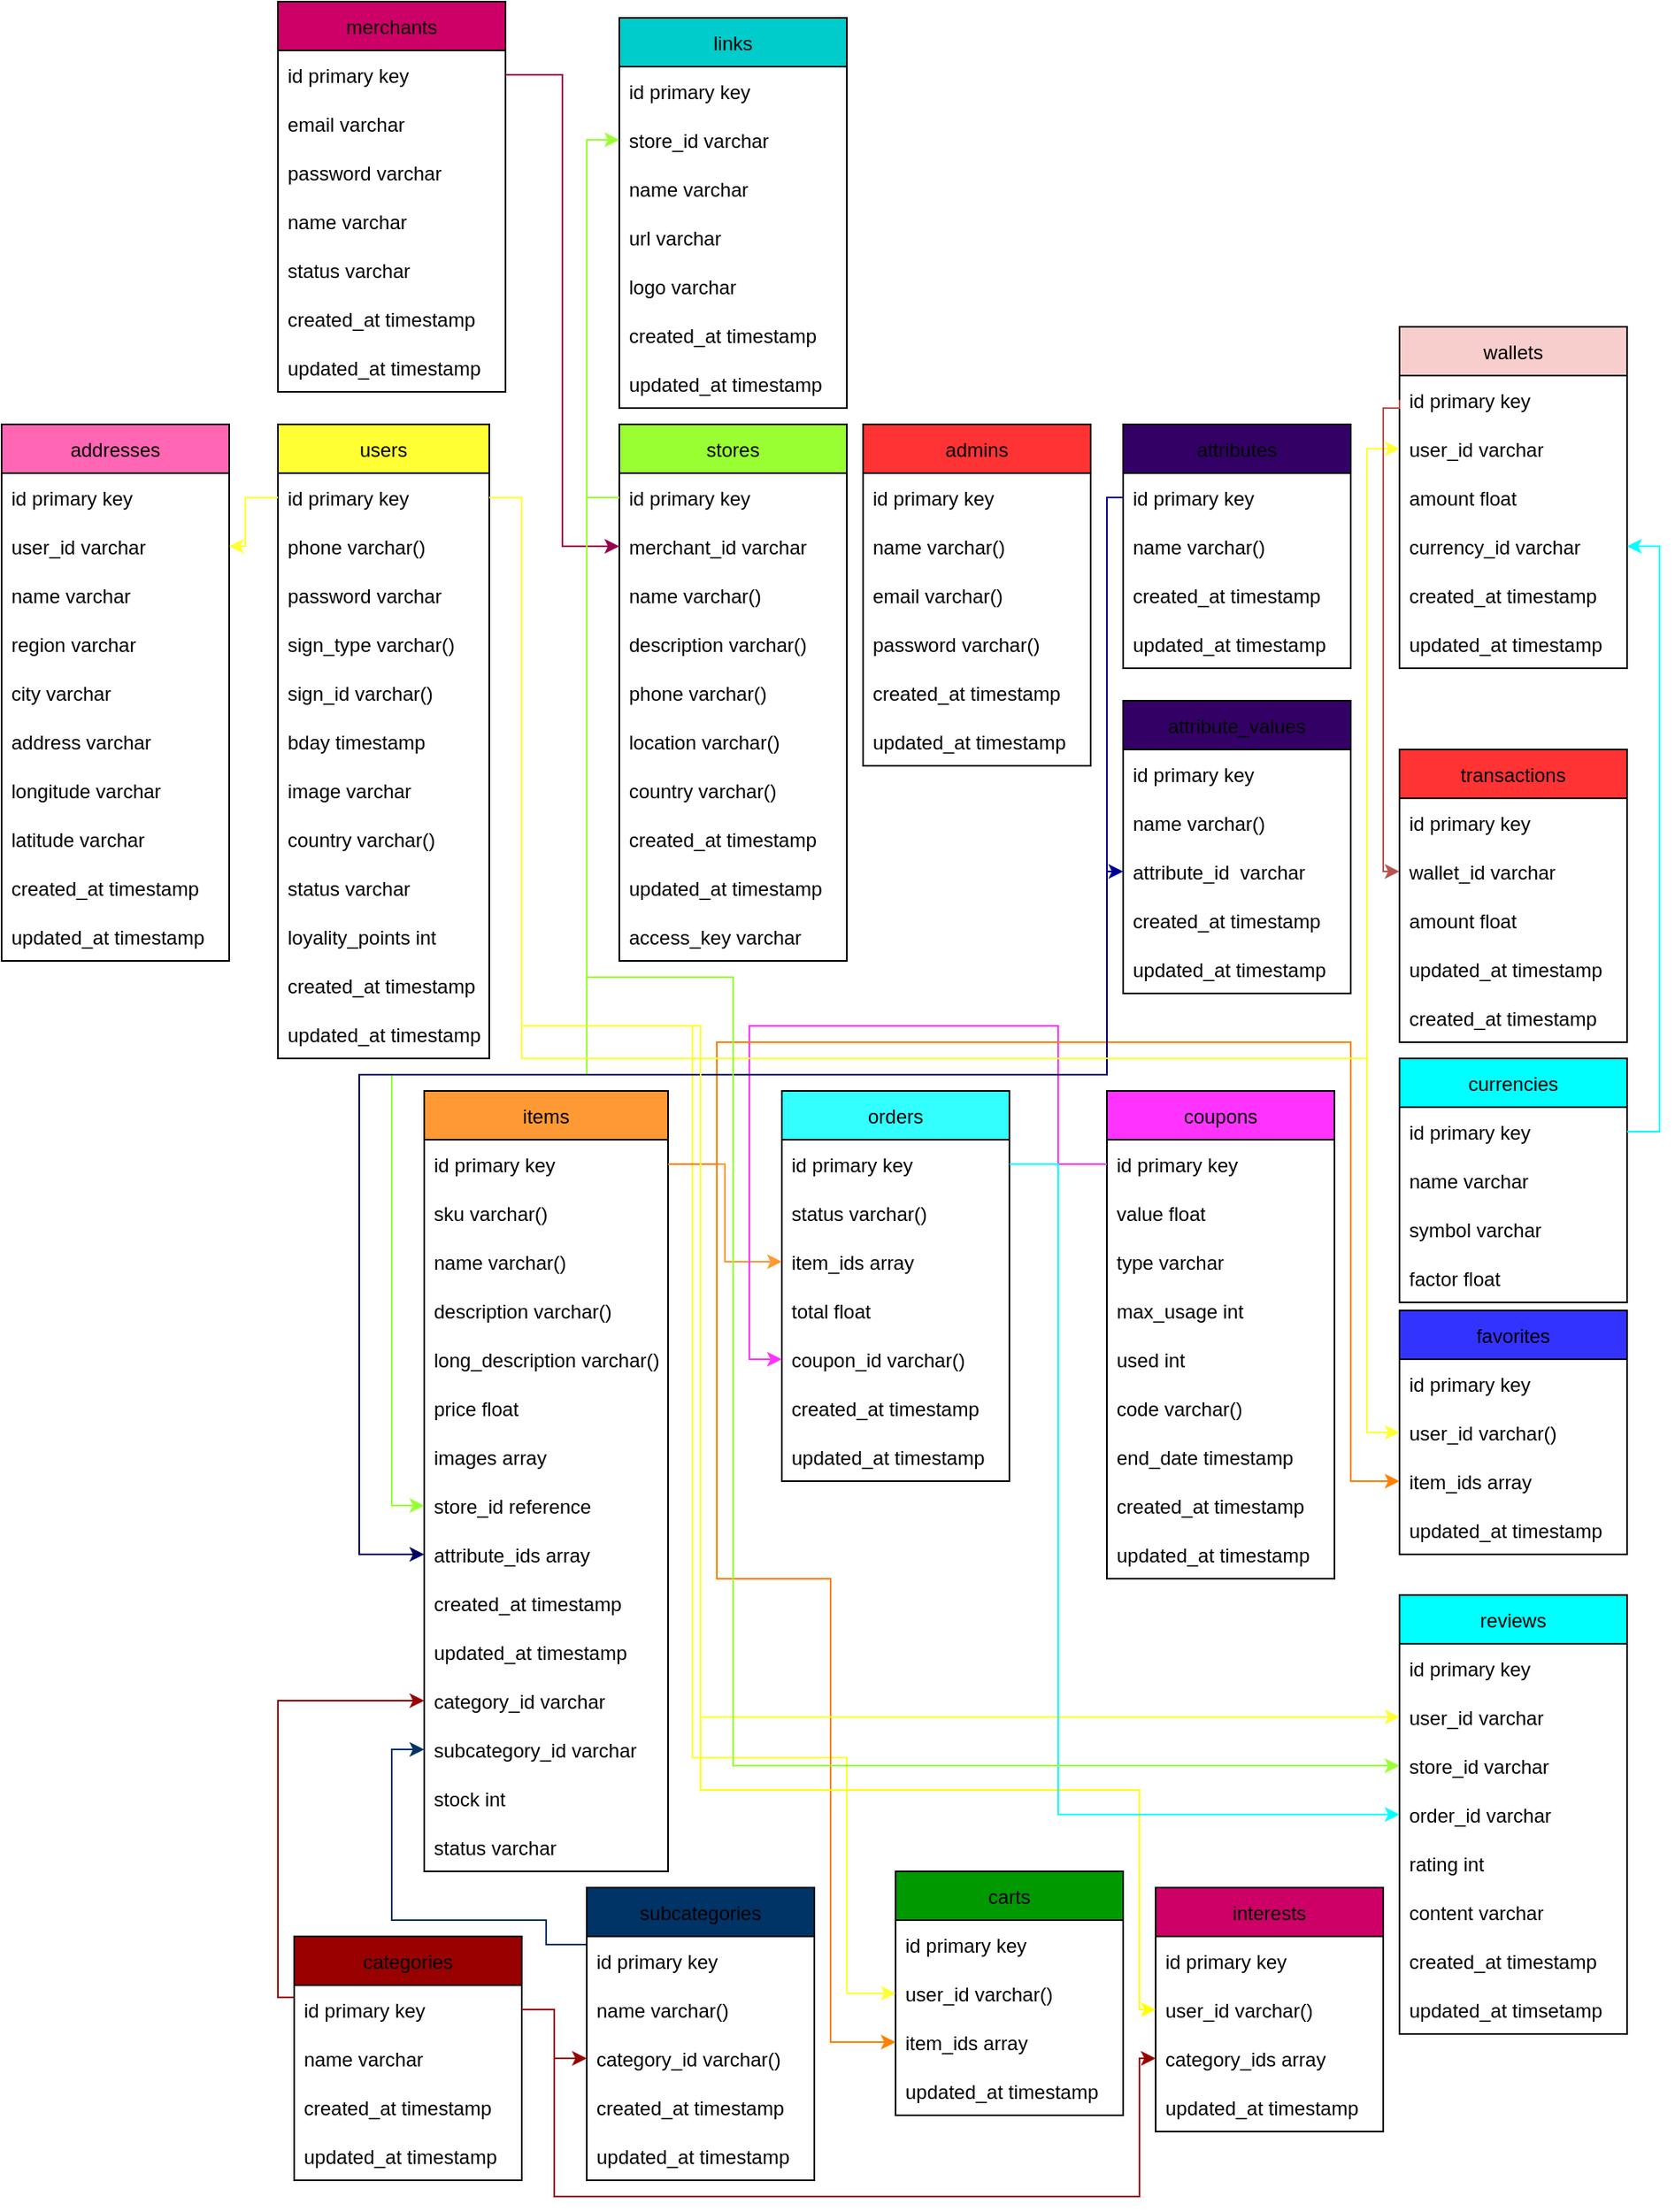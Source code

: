 <mxfile version="17.2.4" type="device"><diagram id="fb4-raa7PM9j3anyr2LW" name="Page-1"><mxGraphModel dx="2586" dy="2286" grid="1" gridSize="10" guides="1" tooltips="1" connect="1" arrows="1" fold="1" page="1" pageScale="1" pageWidth="850" pageHeight="1100" math="0" shadow="0"><root><mxCell id="0"/><mxCell id="1" parent="0"/><mxCell id="yBR4S-_o51OfCtCI13ur-1" value="users" style="swimlane;fontStyle=0;childLayout=stackLayout;horizontal=1;startSize=30;horizontalStack=0;resizeParent=1;resizeParentMax=0;resizeLast=0;collapsible=1;marginBottom=0;strokeWidth=1;swimlaneFillColor=none;rounded=0;shadow=0;glass=0;sketch=0;swimlaneLine=1;fillColor=#FFFF33;strokeColor=#000000;" parent="1" vertex="1"><mxGeometry x="10" y="10" width="130" height="390" as="geometry"/></mxCell><mxCell id="yBR4S-_o51OfCtCI13ur-3" value="id primary key" style="text;strokeColor=none;fillColor=none;align=left;verticalAlign=middle;spacingLeft=4;spacingRight=4;overflow=hidden;points=[[0,0.5],[1,0.5]];portConstraint=eastwest;rotatable=0;" parent="yBR4S-_o51OfCtCI13ur-1" vertex="1"><mxGeometry y="30" width="130" height="30" as="geometry"/></mxCell><mxCell id="yBR4S-_o51OfCtCI13ur-4" value="phone varchar()" style="text;strokeColor=none;fillColor=none;align=left;verticalAlign=middle;spacingLeft=4;spacingRight=4;overflow=hidden;points=[[0,0.5],[1,0.5]];portConstraint=eastwest;rotatable=0;" parent="yBR4S-_o51OfCtCI13ur-1" vertex="1"><mxGeometry y="60" width="130" height="30" as="geometry"/></mxCell><mxCell id="bVmwNKcrWVbN0RekLnmM-16" value="password varchar" style="text;strokeColor=none;fillColor=none;align=left;verticalAlign=middle;spacingLeft=4;spacingRight=4;overflow=hidden;points=[[0,0.5],[1,0.5]];portConstraint=eastwest;rotatable=0;" parent="yBR4S-_o51OfCtCI13ur-1" vertex="1"><mxGeometry y="90" width="130" height="30" as="geometry"/></mxCell><mxCell id="yBR4S-_o51OfCtCI13ur-7" value="sign_type varchar()" style="text;strokeColor=none;fillColor=none;align=left;verticalAlign=middle;spacingLeft=4;spacingRight=4;overflow=hidden;points=[[0,0.5],[1,0.5]];portConstraint=eastwest;rotatable=0;" parent="yBR4S-_o51OfCtCI13ur-1" vertex="1"><mxGeometry y="120" width="130" height="30" as="geometry"/></mxCell><mxCell id="yBR4S-_o51OfCtCI13ur-8" value="sign_id varchar()" style="text;strokeColor=none;fillColor=none;align=left;verticalAlign=middle;spacingLeft=4;spacingRight=4;overflow=hidden;points=[[0,0.5],[1,0.5]];portConstraint=eastwest;rotatable=0;" parent="yBR4S-_o51OfCtCI13ur-1" vertex="1"><mxGeometry y="150" width="130" height="30" as="geometry"/></mxCell><mxCell id="yBR4S-_o51OfCtCI13ur-9" value="bday timestamp" style="text;strokeColor=none;fillColor=none;align=left;verticalAlign=middle;spacingLeft=4;spacingRight=4;overflow=hidden;points=[[0,0.5],[1,0.5]];portConstraint=eastwest;rotatable=0;" parent="yBR4S-_o51OfCtCI13ur-1" vertex="1"><mxGeometry y="180" width="130" height="30" as="geometry"/></mxCell><mxCell id="yBR4S-_o51OfCtCI13ur-10" value="image varchar" style="text;strokeColor=none;fillColor=none;align=left;verticalAlign=middle;spacingLeft=4;spacingRight=4;overflow=hidden;points=[[0,0.5],[1,0.5]];portConstraint=eastwest;rotatable=0;" parent="yBR4S-_o51OfCtCI13ur-1" vertex="1"><mxGeometry y="210" width="130" height="30" as="geometry"/></mxCell><mxCell id="yBR4S-_o51OfCtCI13ur-25" value="country varchar()" style="text;strokeColor=none;fillColor=none;align=left;verticalAlign=middle;spacingLeft=4;spacingRight=4;overflow=hidden;points=[[0,0.5],[1,0.5]];portConstraint=eastwest;rotatable=0;" parent="yBR4S-_o51OfCtCI13ur-1" vertex="1"><mxGeometry y="240" width="130" height="30" as="geometry"/></mxCell><mxCell id="2UK8D0FG1jWU4nkrgDHP-1" value="status varchar" style="text;strokeColor=none;fillColor=none;align=left;verticalAlign=middle;spacingLeft=4;spacingRight=4;overflow=hidden;points=[[0,0.5],[1,0.5]];portConstraint=eastwest;rotatable=0;" vertex="1" parent="yBR4S-_o51OfCtCI13ur-1"><mxGeometry y="270" width="130" height="30" as="geometry"/></mxCell><mxCell id="yBR4S-_o51OfCtCI13ur-11" value="loyality_points int" style="text;strokeColor=none;fillColor=none;align=left;verticalAlign=middle;spacingLeft=4;spacingRight=4;overflow=hidden;points=[[0,0.5],[1,0.5]];portConstraint=eastwest;rotatable=0;" parent="yBR4S-_o51OfCtCI13ur-1" vertex="1"><mxGeometry y="300" width="130" height="30" as="geometry"/></mxCell><mxCell id="yBR4S-_o51OfCtCI13ur-12" value="created_at timestamp" style="text;strokeColor=none;fillColor=none;align=left;verticalAlign=middle;spacingLeft=4;spacingRight=4;overflow=hidden;points=[[0,0.5],[1,0.5]];portConstraint=eastwest;rotatable=0;" parent="yBR4S-_o51OfCtCI13ur-1" vertex="1"><mxGeometry y="330" width="130" height="30" as="geometry"/></mxCell><mxCell id="yBR4S-_o51OfCtCI13ur-13" value="updated_at timestamp" style="text;strokeColor=none;fillColor=none;align=left;verticalAlign=middle;spacingLeft=4;spacingRight=4;overflow=hidden;points=[[0,0.5],[1,0.5]];portConstraint=eastwest;rotatable=0;" parent="yBR4S-_o51OfCtCI13ur-1" vertex="1"><mxGeometry y="360" width="130" height="30" as="geometry"/></mxCell><mxCell id="yBR4S-_o51OfCtCI13ur-14" value="stores" style="swimlane;fontStyle=0;childLayout=stackLayout;horizontal=1;startSize=30;horizontalStack=0;resizeParent=1;resizeParentMax=0;resizeLast=0;collapsible=1;marginBottom=0;rounded=0;shadow=0;glass=0;sketch=0;strokeWidth=1;fillColor=#99FF33;" parent="1" vertex="1"><mxGeometry x="220" y="10" width="140" height="330" as="geometry"/></mxCell><mxCell id="yBR4S-_o51OfCtCI13ur-15" value="id primary key" style="text;strokeColor=none;fillColor=none;align=left;verticalAlign=middle;spacingLeft=4;spacingRight=4;overflow=hidden;points=[[0,0.5],[1,0.5]];portConstraint=eastwest;rotatable=0;rounded=0;shadow=0;glass=0;sketch=0;" parent="yBR4S-_o51OfCtCI13ur-14" vertex="1"><mxGeometry y="30" width="140" height="30" as="geometry"/></mxCell><mxCell id="dJigxZKEPbLQVIy1U2XS-35" value="merchant_id varchar" style="text;strokeColor=none;fillColor=none;align=left;verticalAlign=middle;spacingLeft=4;spacingRight=4;overflow=hidden;points=[[0,0.5],[1,0.5]];portConstraint=eastwest;rotatable=0;rounded=0;shadow=0;glass=0;sketch=0;" parent="yBR4S-_o51OfCtCI13ur-14" vertex="1"><mxGeometry y="60" width="140" height="30" as="geometry"/></mxCell><mxCell id="yBR4S-_o51OfCtCI13ur-18" value="name varchar()" style="text;strokeColor=none;fillColor=none;align=left;verticalAlign=middle;spacingLeft=4;spacingRight=4;overflow=hidden;points=[[0,0.5],[1,0.5]];portConstraint=eastwest;rotatable=0;rounded=0;shadow=0;glass=0;sketch=0;" parent="yBR4S-_o51OfCtCI13ur-14" vertex="1"><mxGeometry y="90" width="140" height="30" as="geometry"/></mxCell><mxCell id="yBR4S-_o51OfCtCI13ur-20" value="description varchar()" style="text;strokeColor=none;fillColor=none;align=left;verticalAlign=middle;spacingLeft=4;spacingRight=4;overflow=hidden;points=[[0,0.5],[1,0.5]];portConstraint=eastwest;rotatable=0;rounded=0;shadow=0;glass=0;sketch=0;" parent="yBR4S-_o51OfCtCI13ur-14" vertex="1"><mxGeometry y="120" width="140" height="30" as="geometry"/></mxCell><mxCell id="yBR4S-_o51OfCtCI13ur-21" value="phone varchar()" style="text;strokeColor=none;fillColor=none;align=left;verticalAlign=middle;spacingLeft=4;spacingRight=4;overflow=hidden;points=[[0,0.5],[1,0.5]];portConstraint=eastwest;rotatable=0;rounded=0;shadow=0;glass=0;sketch=0;" parent="yBR4S-_o51OfCtCI13ur-14" vertex="1"><mxGeometry y="150" width="140" height="30" as="geometry"/></mxCell><mxCell id="yBR4S-_o51OfCtCI13ur-22" value="location varchar()" style="text;strokeColor=none;fillColor=none;align=left;verticalAlign=middle;spacingLeft=4;spacingRight=4;overflow=hidden;points=[[0,0.5],[1,0.5]];portConstraint=eastwest;rotatable=0;rounded=0;shadow=0;glass=0;sketch=0;" parent="yBR4S-_o51OfCtCI13ur-14" vertex="1"><mxGeometry y="180" width="140" height="30" as="geometry"/></mxCell><mxCell id="yBR4S-_o51OfCtCI13ur-23" value="country varchar()" style="text;strokeColor=none;fillColor=none;align=left;verticalAlign=middle;spacingLeft=4;spacingRight=4;overflow=hidden;points=[[0,0.5],[1,0.5]];portConstraint=eastwest;rotatable=0;rounded=0;shadow=0;glass=0;sketch=0;" parent="yBR4S-_o51OfCtCI13ur-14" vertex="1"><mxGeometry y="210" width="140" height="30" as="geometry"/></mxCell><mxCell id="yBR4S-_o51OfCtCI13ur-27" value="created_at timestamp" style="text;strokeColor=none;fillColor=none;align=left;verticalAlign=middle;spacingLeft=4;spacingRight=4;overflow=hidden;points=[[0,0.5],[1,0.5]];portConstraint=eastwest;rotatable=0;rounded=0;shadow=0;glass=0;sketch=0;" parent="yBR4S-_o51OfCtCI13ur-14" vertex="1"><mxGeometry y="240" width="140" height="30" as="geometry"/></mxCell><mxCell id="yBR4S-_o51OfCtCI13ur-28" value="updated_at timestamp" style="text;strokeColor=none;fillColor=none;align=left;verticalAlign=middle;spacingLeft=4;spacingRight=4;overflow=hidden;points=[[0,0.5],[1,0.5]];portConstraint=eastwest;rotatable=0;rounded=0;shadow=0;glass=0;sketch=0;" parent="yBR4S-_o51OfCtCI13ur-14" vertex="1"><mxGeometry y="270" width="140" height="30" as="geometry"/></mxCell><mxCell id="vqy8EGd0Dcwx5G0pCp7W-1" value="access_key varchar" style="text;strokeColor=none;fillColor=none;align=left;verticalAlign=middle;spacingLeft=4;spacingRight=4;overflow=hidden;points=[[0,0.5],[1,0.5]];portConstraint=eastwest;rotatable=0;rounded=0;shadow=0;glass=0;sketch=0;" parent="yBR4S-_o51OfCtCI13ur-14" vertex="1"><mxGeometry y="300" width="140" height="30" as="geometry"/></mxCell><mxCell id="yBR4S-_o51OfCtCI13ur-29" value="admins" style="swimlane;fontStyle=0;childLayout=stackLayout;horizontal=1;startSize=30;horizontalStack=0;resizeParent=1;resizeParentMax=0;resizeLast=0;collapsible=1;marginBottom=0;rounded=0;shadow=0;glass=0;sketch=0;strokeWidth=1;fillColor=#FF3333;gradientColor=none;" parent="1" vertex="1"><mxGeometry x="370" y="10" width="140" height="210" as="geometry"/></mxCell><mxCell id="bVmwNKcrWVbN0RekLnmM-17" value="id primary key" style="text;strokeColor=none;fillColor=none;align=left;verticalAlign=middle;spacingLeft=4;spacingRight=4;overflow=hidden;points=[[0,0.5],[1,0.5]];portConstraint=eastwest;rotatable=0;rounded=0;shadow=0;glass=0;sketch=0;" parent="yBR4S-_o51OfCtCI13ur-29" vertex="1"><mxGeometry y="30" width="140" height="30" as="geometry"/></mxCell><mxCell id="yBR4S-_o51OfCtCI13ur-30" value="name varchar()" style="text;strokeColor=none;fillColor=none;align=left;verticalAlign=middle;spacingLeft=4;spacingRight=4;overflow=hidden;points=[[0,0.5],[1,0.5]];portConstraint=eastwest;rotatable=0;rounded=0;shadow=0;glass=0;sketch=0;" parent="yBR4S-_o51OfCtCI13ur-29" vertex="1"><mxGeometry y="60" width="140" height="30" as="geometry"/></mxCell><mxCell id="yBR4S-_o51OfCtCI13ur-31" value="email varchar()" style="text;strokeColor=none;fillColor=none;align=left;verticalAlign=middle;spacingLeft=4;spacingRight=4;overflow=hidden;points=[[0,0.5],[1,0.5]];portConstraint=eastwest;rotatable=0;rounded=0;shadow=0;glass=0;sketch=0;" parent="yBR4S-_o51OfCtCI13ur-29" vertex="1"><mxGeometry y="90" width="140" height="30" as="geometry"/></mxCell><mxCell id="yBR4S-_o51OfCtCI13ur-32" value="password varchar()" style="text;strokeColor=none;fillColor=none;align=left;verticalAlign=middle;spacingLeft=4;spacingRight=4;overflow=hidden;points=[[0,0.5],[1,0.5]];portConstraint=eastwest;rotatable=0;rounded=0;shadow=0;glass=0;sketch=0;" parent="yBR4S-_o51OfCtCI13ur-29" vertex="1"><mxGeometry y="120" width="140" height="30" as="geometry"/></mxCell><mxCell id="yBR4S-_o51OfCtCI13ur-33" value="created_at timestamp" style="text;strokeColor=none;fillColor=none;align=left;verticalAlign=middle;spacingLeft=4;spacingRight=4;overflow=hidden;points=[[0,0.5],[1,0.5]];portConstraint=eastwest;rotatable=0;rounded=0;shadow=0;glass=0;sketch=0;" parent="yBR4S-_o51OfCtCI13ur-29" vertex="1"><mxGeometry y="150" width="140" height="30" as="geometry"/></mxCell><mxCell id="yBR4S-_o51OfCtCI13ur-34" value="updated_at timestamp" style="text;strokeColor=none;fillColor=none;align=left;verticalAlign=middle;spacingLeft=4;spacingRight=4;overflow=hidden;points=[[0,0.5],[1,0.5]];portConstraint=eastwest;rotatable=0;rounded=0;shadow=0;glass=0;sketch=0;" parent="yBR4S-_o51OfCtCI13ur-29" vertex="1"><mxGeometry y="180" width="140" height="30" as="geometry"/></mxCell><mxCell id="yBR4S-_o51OfCtCI13ur-35" value="items" style="swimlane;fontStyle=0;childLayout=stackLayout;horizontal=1;startSize=30;horizontalStack=0;resizeParent=1;resizeParentMax=0;resizeLast=0;collapsible=1;marginBottom=0;rounded=0;shadow=0;glass=0;sketch=0;strokeWidth=1;fillColor=#FF9933;gradientColor=none;" parent="1" vertex="1"><mxGeometry x="100" y="420" width="150" height="480" as="geometry"/></mxCell><mxCell id="yBR4S-_o51OfCtCI13ur-36" value="id primary key" style="text;strokeColor=none;fillColor=none;align=left;verticalAlign=middle;spacingLeft=4;spacingRight=4;overflow=hidden;points=[[0,0.5],[1,0.5]];portConstraint=eastwest;rotatable=0;rounded=0;shadow=0;glass=0;sketch=0;" parent="yBR4S-_o51OfCtCI13ur-35" vertex="1"><mxGeometry y="30" width="150" height="30" as="geometry"/></mxCell><mxCell id="yBR4S-_o51OfCtCI13ur-37" value="sku varchar()" style="text;strokeColor=none;fillColor=none;align=left;verticalAlign=middle;spacingLeft=4;spacingRight=4;overflow=hidden;points=[[0,0.5],[1,0.5]];portConstraint=eastwest;rotatable=0;rounded=0;shadow=0;glass=0;sketch=0;" parent="yBR4S-_o51OfCtCI13ur-35" vertex="1"><mxGeometry y="60" width="150" height="30" as="geometry"/></mxCell><mxCell id="yBR4S-_o51OfCtCI13ur-38" value="name varchar()" style="text;strokeColor=none;fillColor=none;align=left;verticalAlign=middle;spacingLeft=4;spacingRight=4;overflow=hidden;points=[[0,0.5],[1,0.5]];portConstraint=eastwest;rotatable=0;rounded=0;shadow=0;glass=0;sketch=0;" parent="yBR4S-_o51OfCtCI13ur-35" vertex="1"><mxGeometry y="90" width="150" height="30" as="geometry"/></mxCell><mxCell id="yBR4S-_o51OfCtCI13ur-39" value="description varchar()" style="text;strokeColor=none;fillColor=none;align=left;verticalAlign=middle;spacingLeft=4;spacingRight=4;overflow=hidden;points=[[0,0.5],[1,0.5]];portConstraint=eastwest;rotatable=0;rounded=0;shadow=0;glass=0;sketch=0;" parent="yBR4S-_o51OfCtCI13ur-35" vertex="1"><mxGeometry y="120" width="150" height="30" as="geometry"/></mxCell><mxCell id="yBR4S-_o51OfCtCI13ur-40" value="long_description varchar()" style="text;strokeColor=none;fillColor=none;align=left;verticalAlign=middle;spacingLeft=4;spacingRight=4;overflow=hidden;points=[[0,0.5],[1,0.5]];portConstraint=eastwest;rotatable=0;rounded=0;shadow=0;glass=0;sketch=0;" parent="yBR4S-_o51OfCtCI13ur-35" vertex="1"><mxGeometry y="150" width="150" height="30" as="geometry"/></mxCell><mxCell id="yBR4S-_o51OfCtCI13ur-41" value="price float" style="text;strokeColor=none;fillColor=none;align=left;verticalAlign=middle;spacingLeft=4;spacingRight=4;overflow=hidden;points=[[0,0.5],[1,0.5]];portConstraint=eastwest;rotatable=0;rounded=0;shadow=0;glass=0;sketch=0;" parent="yBR4S-_o51OfCtCI13ur-35" vertex="1"><mxGeometry y="180" width="150" height="30" as="geometry"/></mxCell><mxCell id="yBR4S-_o51OfCtCI13ur-42" value="images array" style="text;strokeColor=none;fillColor=none;align=left;verticalAlign=middle;spacingLeft=4;spacingRight=4;overflow=hidden;points=[[0,0.5],[1,0.5]];portConstraint=eastwest;rotatable=0;rounded=0;shadow=0;glass=0;sketch=0;" parent="yBR4S-_o51OfCtCI13ur-35" vertex="1"><mxGeometry y="210" width="150" height="30" as="geometry"/></mxCell><mxCell id="yBR4S-_o51OfCtCI13ur-43" value="store_id reference" style="text;strokeColor=none;fillColor=none;align=left;verticalAlign=middle;spacingLeft=4;spacingRight=4;overflow=hidden;points=[[0,0.5],[1,0.5]];portConstraint=eastwest;rotatable=0;rounded=0;shadow=0;glass=0;sketch=0;" parent="yBR4S-_o51OfCtCI13ur-35" vertex="1"><mxGeometry y="240" width="150" height="30" as="geometry"/></mxCell><mxCell id="yBR4S-_o51OfCtCI13ur-44" value="attribute_ids array" style="text;strokeColor=none;fillColor=none;align=left;verticalAlign=middle;spacingLeft=4;spacingRight=4;overflow=hidden;points=[[0,0.5],[1,0.5]];portConstraint=eastwest;rotatable=0;rounded=0;shadow=0;glass=0;sketch=0;" parent="yBR4S-_o51OfCtCI13ur-35" vertex="1"><mxGeometry y="270" width="150" height="30" as="geometry"/></mxCell><mxCell id="yBR4S-_o51OfCtCI13ur-46" value="created_at timestamp" style="text;strokeColor=none;fillColor=none;align=left;verticalAlign=middle;spacingLeft=4;spacingRight=4;overflow=hidden;points=[[0,0.5],[1,0.5]];portConstraint=eastwest;rotatable=0;rounded=0;shadow=0;glass=0;sketch=0;" parent="yBR4S-_o51OfCtCI13ur-35" vertex="1"><mxGeometry y="300" width="150" height="30" as="geometry"/></mxCell><mxCell id="yBR4S-_o51OfCtCI13ur-47" value="updated_at timestamp" style="text;strokeColor=none;fillColor=none;align=left;verticalAlign=middle;spacingLeft=4;spacingRight=4;overflow=hidden;points=[[0,0.5],[1,0.5]];portConstraint=eastwest;rotatable=0;rounded=0;shadow=0;glass=0;sketch=0;" parent="yBR4S-_o51OfCtCI13ur-35" vertex="1"><mxGeometry y="330" width="150" height="30" as="geometry"/></mxCell><mxCell id="yBR4S-_o51OfCtCI13ur-89" value="category_id varchar" style="text;strokeColor=none;fillColor=none;align=left;verticalAlign=middle;spacingLeft=4;spacingRight=4;overflow=hidden;points=[[0,0.5],[1,0.5]];portConstraint=eastwest;rotatable=0;rounded=0;shadow=0;glass=0;sketch=0;" parent="yBR4S-_o51OfCtCI13ur-35" vertex="1"><mxGeometry y="360" width="150" height="30" as="geometry"/></mxCell><mxCell id="yBR4S-_o51OfCtCI13ur-91" value="subcategory_id varchar" style="text;strokeColor=none;fillColor=none;align=left;verticalAlign=middle;spacingLeft=4;spacingRight=4;overflow=hidden;points=[[0,0.5],[1,0.5]];portConstraint=eastwest;rotatable=0;rounded=0;shadow=0;glass=0;sketch=0;" parent="yBR4S-_o51OfCtCI13ur-35" vertex="1"><mxGeometry y="390" width="150" height="30" as="geometry"/></mxCell><mxCell id="dJigxZKEPbLQVIy1U2XS-1" value="stock int" style="text;strokeColor=none;fillColor=none;align=left;verticalAlign=middle;spacingLeft=4;spacingRight=4;overflow=hidden;points=[[0,0.5],[1,0.5]];portConstraint=eastwest;rotatable=0;rounded=0;shadow=0;glass=0;sketch=0;" parent="yBR4S-_o51OfCtCI13ur-35" vertex="1"><mxGeometry y="420" width="150" height="30" as="geometry"/></mxCell><mxCell id="dJigxZKEPbLQVIy1U2XS-2" value="status varchar" style="text;strokeColor=none;fillColor=none;align=left;verticalAlign=middle;spacingLeft=4;spacingRight=4;overflow=hidden;points=[[0,0.5],[1,0.5]];portConstraint=eastwest;rotatable=0;rounded=0;shadow=0;glass=0;sketch=0;" parent="yBR4S-_o51OfCtCI13ur-35" vertex="1"><mxGeometry y="450" width="150" height="30" as="geometry"/></mxCell><mxCell id="yBR4S-_o51OfCtCI13ur-45" style="edgeStyle=orthogonalEdgeStyle;rounded=0;orthogonalLoop=1;jettySize=auto;html=1;entryX=0;entryY=0.5;entryDx=0;entryDy=0;strokeColor=#99FF33;" parent="1" source="yBR4S-_o51OfCtCI13ur-15" target="yBR4S-_o51OfCtCI13ur-43" edge="1"><mxGeometry relative="1" as="geometry"><mxPoint x="190" y="360" as="targetPoint"/><Array as="points"><mxPoint x="200" y="55"/><mxPoint x="200" y="410"/><mxPoint x="80" y="410"/><mxPoint x="80" y="675"/></Array></mxGeometry></mxCell><mxCell id="yBR4S-_o51OfCtCI13ur-48" value="orders" style="swimlane;fontStyle=0;childLayout=stackLayout;horizontal=1;startSize=30;horizontalStack=0;resizeParent=1;resizeParentMax=0;resizeLast=0;collapsible=1;marginBottom=0;rounded=0;shadow=0;glass=0;sketch=0;strokeWidth=1;fillColor=#33FFFF;gradientColor=none;" parent="1" vertex="1"><mxGeometry x="320" y="420" width="140" height="240" as="geometry"/></mxCell><mxCell id="yBR4S-_o51OfCtCI13ur-49" value="id primary key" style="text;strokeColor=none;fillColor=none;align=left;verticalAlign=middle;spacingLeft=4;spacingRight=4;overflow=hidden;points=[[0,0.5],[1,0.5]];portConstraint=eastwest;rotatable=0;rounded=0;shadow=0;glass=0;sketch=0;" parent="yBR4S-_o51OfCtCI13ur-48" vertex="1"><mxGeometry y="30" width="140" height="30" as="geometry"/></mxCell><mxCell id="yBR4S-_o51OfCtCI13ur-50" value="status varchar()" style="text;strokeColor=none;fillColor=none;align=left;verticalAlign=middle;spacingLeft=4;spacingRight=4;overflow=hidden;points=[[0,0.5],[1,0.5]];portConstraint=eastwest;rotatable=0;rounded=0;shadow=0;glass=0;sketch=0;" parent="yBR4S-_o51OfCtCI13ur-48" vertex="1"><mxGeometry y="60" width="140" height="30" as="geometry"/></mxCell><mxCell id="yBR4S-_o51OfCtCI13ur-51" value="item_ids array" style="text;strokeColor=none;fillColor=none;align=left;verticalAlign=middle;spacingLeft=4;spacingRight=4;overflow=hidden;points=[[0,0.5],[1,0.5]];portConstraint=eastwest;rotatable=0;rounded=0;shadow=0;glass=0;sketch=0;" parent="yBR4S-_o51OfCtCI13ur-48" vertex="1"><mxGeometry y="90" width="140" height="30" as="geometry"/></mxCell><mxCell id="yBR4S-_o51OfCtCI13ur-53" value="total float" style="text;strokeColor=none;fillColor=none;align=left;verticalAlign=middle;spacingLeft=4;spacingRight=4;overflow=hidden;points=[[0,0.5],[1,0.5]];portConstraint=eastwest;rotatable=0;rounded=0;shadow=0;glass=0;sketch=0;" parent="yBR4S-_o51OfCtCI13ur-48" vertex="1"><mxGeometry y="120" width="140" height="30" as="geometry"/></mxCell><mxCell id="yBR4S-_o51OfCtCI13ur-54" value="coupon_id varchar()" style="text;strokeColor=none;fillColor=none;align=left;verticalAlign=middle;spacingLeft=4;spacingRight=4;overflow=hidden;points=[[0,0.5],[1,0.5]];portConstraint=eastwest;rotatable=0;rounded=0;shadow=0;glass=0;sketch=0;" parent="yBR4S-_o51OfCtCI13ur-48" vertex="1"><mxGeometry y="150" width="140" height="30" as="geometry"/></mxCell><mxCell id="yBR4S-_o51OfCtCI13ur-60" value="created_at timestamp" style="text;strokeColor=none;fillColor=none;align=left;verticalAlign=middle;spacingLeft=4;spacingRight=4;overflow=hidden;points=[[0,0.5],[1,0.5]];portConstraint=eastwest;rotatable=0;rounded=0;shadow=0;glass=0;sketch=0;" parent="yBR4S-_o51OfCtCI13ur-48" vertex="1"><mxGeometry y="180" width="140" height="30" as="geometry"/></mxCell><mxCell id="yBR4S-_o51OfCtCI13ur-61" value="updated_at timestamp" style="text;strokeColor=none;fillColor=none;align=left;verticalAlign=middle;spacingLeft=4;spacingRight=4;overflow=hidden;points=[[0,0.5],[1,0.5]];portConstraint=eastwest;rotatable=0;rounded=0;shadow=0;glass=0;sketch=0;" parent="yBR4S-_o51OfCtCI13ur-48" vertex="1"><mxGeometry y="210" width="140" height="30" as="geometry"/></mxCell><mxCell id="yBR4S-_o51OfCtCI13ur-52" style="edgeStyle=orthogonalEdgeStyle;rounded=0;orthogonalLoop=1;jettySize=auto;html=1;entryX=0;entryY=0.5;entryDx=0;entryDy=0;strokeColor=#FF9933;" parent="1" source="yBR4S-_o51OfCtCI13ur-36" target="yBR4S-_o51OfCtCI13ur-51" edge="1"><mxGeometry relative="1" as="geometry"/></mxCell><mxCell id="yBR4S-_o51OfCtCI13ur-55" value="coupons" style="swimlane;fontStyle=0;childLayout=stackLayout;horizontal=1;startSize=30;horizontalStack=0;resizeParent=1;resizeParentMax=0;resizeLast=0;collapsible=1;marginBottom=0;rounded=0;shadow=0;glass=0;sketch=0;strokeColor=#000000;strokeWidth=1;fillColor=#FF33FF;gradientColor=none;" parent="1" vertex="1"><mxGeometry x="520" y="420" width="140" height="300" as="geometry"/></mxCell><mxCell id="yBR4S-_o51OfCtCI13ur-56" value="id primary key" style="text;strokeColor=none;fillColor=none;align=left;verticalAlign=middle;spacingLeft=4;spacingRight=4;overflow=hidden;points=[[0,0.5],[1,0.5]];portConstraint=eastwest;rotatable=0;rounded=0;shadow=0;glass=0;sketch=0;" parent="yBR4S-_o51OfCtCI13ur-55" vertex="1"><mxGeometry y="30" width="140" height="30" as="geometry"/></mxCell><mxCell id="yBR4S-_o51OfCtCI13ur-57" value="value float" style="text;strokeColor=none;fillColor=none;align=left;verticalAlign=middle;spacingLeft=4;spacingRight=4;overflow=hidden;points=[[0,0.5],[1,0.5]];portConstraint=eastwest;rotatable=0;rounded=0;shadow=0;glass=0;sketch=0;" parent="yBR4S-_o51OfCtCI13ur-55" vertex="1"><mxGeometry y="60" width="140" height="30" as="geometry"/></mxCell><mxCell id="Ma0QkvDTXtspsdAYpIYK-1" value="type varchar" style="text;strokeColor=none;fillColor=none;align=left;verticalAlign=middle;spacingLeft=4;spacingRight=4;overflow=hidden;points=[[0,0.5],[1,0.5]];portConstraint=eastwest;rotatable=0;rounded=0;shadow=0;glass=0;sketch=0;" parent="yBR4S-_o51OfCtCI13ur-55" vertex="1"><mxGeometry y="90" width="140" height="30" as="geometry"/></mxCell><mxCell id="yBR4S-_o51OfCtCI13ur-58" value="max_usage int" style="text;strokeColor=none;fillColor=none;align=left;verticalAlign=middle;spacingLeft=4;spacingRight=4;overflow=hidden;points=[[0,0.5],[1,0.5]];portConstraint=eastwest;rotatable=0;rounded=0;shadow=0;glass=0;sketch=0;" parent="yBR4S-_o51OfCtCI13ur-55" vertex="1"><mxGeometry y="120" width="140" height="30" as="geometry"/></mxCell><mxCell id="bVmwNKcrWVbN0RekLnmM-25" value="used int" style="text;strokeColor=none;fillColor=none;align=left;verticalAlign=middle;spacingLeft=4;spacingRight=4;overflow=hidden;points=[[0,0.5],[1,0.5]];portConstraint=eastwest;rotatable=0;rounded=0;shadow=0;glass=0;sketch=0;" parent="yBR4S-_o51OfCtCI13ur-55" vertex="1"><mxGeometry y="150" width="140" height="30" as="geometry"/></mxCell><mxCell id="yBR4S-_o51OfCtCI13ur-75" value="code varchar()" style="text;strokeColor=none;fillColor=none;align=left;verticalAlign=middle;spacingLeft=4;spacingRight=4;overflow=hidden;points=[[0,0.5],[1,0.5]];portConstraint=eastwest;rotatable=0;rounded=0;shadow=0;glass=0;sketch=0;" parent="yBR4S-_o51OfCtCI13ur-55" vertex="1"><mxGeometry y="180" width="140" height="30" as="geometry"/></mxCell><mxCell id="yBR4S-_o51OfCtCI13ur-62" value="end_date timestamp" style="text;strokeColor=none;fillColor=none;align=left;verticalAlign=middle;spacingLeft=4;spacingRight=4;overflow=hidden;points=[[0,0.5],[1,0.5]];portConstraint=eastwest;rotatable=0;rounded=0;shadow=0;glass=0;sketch=0;" parent="yBR4S-_o51OfCtCI13ur-55" vertex="1"><mxGeometry y="210" width="140" height="30" as="geometry"/></mxCell><mxCell id="yBR4S-_o51OfCtCI13ur-63" value="created_at timestamp" style="text;strokeColor=none;fillColor=none;align=left;verticalAlign=middle;spacingLeft=4;spacingRight=4;overflow=hidden;points=[[0,0.5],[1,0.5]];portConstraint=eastwest;rotatable=0;rounded=0;shadow=0;glass=0;sketch=0;" parent="yBR4S-_o51OfCtCI13ur-55" vertex="1"><mxGeometry y="240" width="140" height="30" as="geometry"/></mxCell><mxCell id="yBR4S-_o51OfCtCI13ur-64" value="updated_at timestamp" style="text;strokeColor=none;fillColor=none;align=left;verticalAlign=middle;spacingLeft=4;spacingRight=4;overflow=hidden;points=[[0,0.5],[1,0.5]];portConstraint=eastwest;rotatable=0;rounded=0;shadow=0;glass=0;sketch=0;" parent="yBR4S-_o51OfCtCI13ur-55" vertex="1"><mxGeometry y="270" width="140" height="30" as="geometry"/></mxCell><mxCell id="yBR4S-_o51OfCtCI13ur-59" style="edgeStyle=orthogonalEdgeStyle;rounded=0;orthogonalLoop=1;jettySize=auto;html=1;entryX=0;entryY=0.5;entryDx=0;entryDy=0;strokeColor=#FF33FF;" parent="1" source="yBR4S-_o51OfCtCI13ur-56" target="yBR4S-_o51OfCtCI13ur-54" edge="1"><mxGeometry relative="1" as="geometry"><Array as="points"><mxPoint x="490" y="465"/><mxPoint x="490" y="380"/><mxPoint x="300" y="380"/><mxPoint x="300" y="585"/></Array></mxGeometry></mxCell><mxCell id="yBR4S-_o51OfCtCI13ur-65" value="favorites" style="swimlane;fontStyle=0;childLayout=stackLayout;horizontal=1;startSize=30;horizontalStack=0;resizeParent=1;resizeParentMax=0;resizeLast=0;collapsible=1;marginBottom=0;rounded=0;shadow=0;glass=0;sketch=0;strokeColor=#000000;strokeWidth=1;fillColor=#3333FF;gradientColor=none;" parent="1" vertex="1"><mxGeometry x="700" y="555" width="140" height="150" as="geometry"/></mxCell><mxCell id="yBR4S-_o51OfCtCI13ur-66" value="id primary key" style="text;strokeColor=none;fillColor=none;align=left;verticalAlign=middle;spacingLeft=4;spacingRight=4;overflow=hidden;points=[[0,0.5],[1,0.5]];portConstraint=eastwest;rotatable=0;rounded=0;shadow=0;glass=0;sketch=0;" parent="yBR4S-_o51OfCtCI13ur-65" vertex="1"><mxGeometry y="30" width="140" height="30" as="geometry"/></mxCell><mxCell id="yBR4S-_o51OfCtCI13ur-67" value="user_id varchar()" style="text;strokeColor=none;fillColor=none;align=left;verticalAlign=middle;spacingLeft=4;spacingRight=4;overflow=hidden;points=[[0,0.5],[1,0.5]];portConstraint=eastwest;rotatable=0;rounded=0;shadow=0;glass=0;sketch=0;" parent="yBR4S-_o51OfCtCI13ur-65" vertex="1"><mxGeometry y="60" width="140" height="30" as="geometry"/></mxCell><mxCell id="yBR4S-_o51OfCtCI13ur-68" value="item_ids array" style="text;strokeColor=none;fillColor=none;align=left;verticalAlign=middle;spacingLeft=4;spacingRight=4;overflow=hidden;points=[[0,0.5],[1,0.5]];portConstraint=eastwest;rotatable=0;rounded=0;shadow=0;glass=0;sketch=0;" parent="yBR4S-_o51OfCtCI13ur-65" vertex="1"><mxGeometry y="90" width="140" height="30" as="geometry"/></mxCell><mxCell id="yBR4S-_o51OfCtCI13ur-76" value="updated_at timestamp" style="text;strokeColor=none;fillColor=none;align=left;verticalAlign=middle;spacingLeft=4;spacingRight=4;overflow=hidden;points=[[0,0.5],[1,0.5]];portConstraint=eastwest;rotatable=0;rounded=0;shadow=0;glass=0;sketch=0;" parent="yBR4S-_o51OfCtCI13ur-65" vertex="1"><mxGeometry y="120" width="140" height="30" as="geometry"/></mxCell><mxCell id="yBR4S-_o51OfCtCI13ur-69" style="edgeStyle=orthogonalEdgeStyle;rounded=0;orthogonalLoop=1;jettySize=auto;html=1;exitX=1;exitY=0.5;exitDx=0;exitDy=0;strokeColor=#FFFF33;entryX=0;entryY=0.5;entryDx=0;entryDy=0;" parent="1" source="yBR4S-_o51OfCtCI13ur-3" target="yBR4S-_o51OfCtCI13ur-65" edge="1"><mxGeometry relative="1" as="geometry"><Array as="points"><mxPoint x="160" y="55"/><mxPoint x="160" y="400"/><mxPoint x="680" y="400"/><mxPoint x="680" y="630"/></Array></mxGeometry></mxCell><mxCell id="yBR4S-_o51OfCtCI13ur-70" style="edgeStyle=orthogonalEdgeStyle;rounded=0;orthogonalLoop=1;jettySize=auto;html=1;exitX=1;exitY=0.5;exitDx=0;exitDy=0;entryX=0;entryY=0.5;entryDx=0;entryDy=0;strokeColor=#FF8000;" parent="1" source="yBR4S-_o51OfCtCI13ur-36" target="yBR4S-_o51OfCtCI13ur-68" edge="1"><mxGeometry relative="1" as="geometry"><Array as="points"><mxPoint x="280" y="465"/><mxPoint x="280" y="390"/><mxPoint x="670" y="390"/><mxPoint x="670" y="660"/></Array></mxGeometry></mxCell><mxCell id="yBR4S-_o51OfCtCI13ur-90" style="edgeStyle=orthogonalEdgeStyle;rounded=0;orthogonalLoop=1;jettySize=auto;html=1;exitX=0;exitY=0.25;exitDx=0;exitDy=0;entryX=0;entryY=0.5;entryDx=0;entryDy=0;strokeColor=#990000;" parent="1" source="yBR4S-_o51OfCtCI13ur-71" target="yBR4S-_o51OfCtCI13ur-89" edge="1"><mxGeometry relative="1" as="geometry"><Array as="points"><mxPoint x="10" y="978"/><mxPoint x="10" y="795"/></Array></mxGeometry></mxCell><mxCell id="yBR4S-_o51OfCtCI13ur-71" value="categories" style="swimlane;fontStyle=0;childLayout=stackLayout;horizontal=1;startSize=30;horizontalStack=0;resizeParent=1;resizeParentMax=0;resizeLast=0;collapsible=1;marginBottom=0;rounded=0;shadow=0;glass=0;sketch=0;strokeColor=#000000;strokeWidth=1;fillColor=#990000;gradientColor=none;" parent="1" vertex="1"><mxGeometry x="20" y="940" width="140" height="150" as="geometry"/></mxCell><mxCell id="yBR4S-_o51OfCtCI13ur-72" value="id primary key" style="text;strokeColor=none;fillColor=none;align=left;verticalAlign=middle;spacingLeft=4;spacingRight=4;overflow=hidden;points=[[0,0.5],[1,0.5]];portConstraint=eastwest;rotatable=0;rounded=0;shadow=0;glass=0;sketch=0;" parent="yBR4S-_o51OfCtCI13ur-71" vertex="1"><mxGeometry y="30" width="140" height="30" as="geometry"/></mxCell><mxCell id="yBR4S-_o51OfCtCI13ur-73" value="name varchar" style="text;strokeColor=none;fillColor=none;align=left;verticalAlign=middle;spacingLeft=4;spacingRight=4;overflow=hidden;points=[[0,0.5],[1,0.5]];portConstraint=eastwest;rotatable=0;rounded=0;shadow=0;glass=0;sketch=0;" parent="yBR4S-_o51OfCtCI13ur-71" vertex="1"><mxGeometry y="60" width="140" height="30" as="geometry"/></mxCell><mxCell id="yBR4S-_o51OfCtCI13ur-74" value="created_at timestamp" style="text;strokeColor=none;fillColor=none;align=left;verticalAlign=middle;spacingLeft=4;spacingRight=4;overflow=hidden;points=[[0,0.5],[1,0.5]];portConstraint=eastwest;rotatable=0;rounded=0;shadow=0;glass=0;sketch=0;" parent="yBR4S-_o51OfCtCI13ur-71" vertex="1"><mxGeometry y="90" width="140" height="30" as="geometry"/></mxCell><mxCell id="yBR4S-_o51OfCtCI13ur-77" value="updated_at timestamp" style="text;strokeColor=none;fillColor=none;align=left;verticalAlign=middle;spacingLeft=4;spacingRight=4;overflow=hidden;points=[[0,0.5],[1,0.5]];portConstraint=eastwest;rotatable=0;rounded=0;shadow=0;glass=0;sketch=0;" parent="yBR4S-_o51OfCtCI13ur-71" vertex="1"><mxGeometry y="120" width="140" height="30" as="geometry"/></mxCell><mxCell id="yBR4S-_o51OfCtCI13ur-92" style="edgeStyle=orthogonalEdgeStyle;rounded=0;orthogonalLoop=1;jettySize=auto;html=1;exitX=0;exitY=0.25;exitDx=0;exitDy=0;entryX=0;entryY=0.5;entryDx=0;entryDy=0;strokeColor=#003366;" parent="1" source="yBR4S-_o51OfCtCI13ur-78" target="yBR4S-_o51OfCtCI13ur-91" edge="1"><mxGeometry relative="1" as="geometry"><Array as="points"><mxPoint x="175" y="945"/><mxPoint x="175" y="930"/><mxPoint x="80" y="930"/><mxPoint x="80" y="825"/></Array></mxGeometry></mxCell><mxCell id="yBR4S-_o51OfCtCI13ur-78" value="subcategories" style="swimlane;fontStyle=0;childLayout=stackLayout;horizontal=1;startSize=30;horizontalStack=0;resizeParent=1;resizeParentMax=0;resizeLast=0;collapsible=1;marginBottom=0;rounded=0;shadow=0;glass=0;sketch=0;strokeColor=#000000;strokeWidth=1;fillColor=#003366;gradientColor=none;" parent="1" vertex="1"><mxGeometry x="200" y="910" width="140" height="180" as="geometry"/></mxCell><mxCell id="yBR4S-_o51OfCtCI13ur-79" value="id primary key" style="text;strokeColor=none;fillColor=none;align=left;verticalAlign=middle;spacingLeft=4;spacingRight=4;overflow=hidden;points=[[0,0.5],[1,0.5]];portConstraint=eastwest;rotatable=0;rounded=0;shadow=0;glass=0;sketch=0;" parent="yBR4S-_o51OfCtCI13ur-78" vertex="1"><mxGeometry y="30" width="140" height="30" as="geometry"/></mxCell><mxCell id="yBR4S-_o51OfCtCI13ur-80" value="name varchar()" style="text;strokeColor=none;fillColor=none;align=left;verticalAlign=middle;spacingLeft=4;spacingRight=4;overflow=hidden;points=[[0,0.5],[1,0.5]];portConstraint=eastwest;rotatable=0;rounded=0;shadow=0;glass=0;sketch=0;" parent="yBR4S-_o51OfCtCI13ur-78" vertex="1"><mxGeometry y="60" width="140" height="30" as="geometry"/></mxCell><mxCell id="yBR4S-_o51OfCtCI13ur-81" value="category_id varchar()" style="text;strokeColor=none;fillColor=none;align=left;verticalAlign=middle;spacingLeft=4;spacingRight=4;overflow=hidden;points=[[0,0.5],[1,0.5]];portConstraint=eastwest;rotatable=0;rounded=0;shadow=0;glass=0;sketch=0;" parent="yBR4S-_o51OfCtCI13ur-78" vertex="1"><mxGeometry y="90" width="140" height="30" as="geometry"/></mxCell><mxCell id="yBR4S-_o51OfCtCI13ur-83" value="created_at timestamp" style="text;strokeColor=none;fillColor=none;align=left;verticalAlign=middle;spacingLeft=4;spacingRight=4;overflow=hidden;points=[[0,0.5],[1,0.5]];portConstraint=eastwest;rotatable=0;rounded=0;shadow=0;glass=0;sketch=0;" parent="yBR4S-_o51OfCtCI13ur-78" vertex="1"><mxGeometry y="120" width="140" height="30" as="geometry"/></mxCell><mxCell id="yBR4S-_o51OfCtCI13ur-84" value="updated_at timestamp" style="text;strokeColor=none;fillColor=none;align=left;verticalAlign=middle;spacingLeft=4;spacingRight=4;overflow=hidden;points=[[0,0.5],[1,0.5]];portConstraint=eastwest;rotatable=0;rounded=0;shadow=0;glass=0;sketch=0;" parent="yBR4S-_o51OfCtCI13ur-78" vertex="1"><mxGeometry y="150" width="140" height="30" as="geometry"/></mxCell><mxCell id="yBR4S-_o51OfCtCI13ur-82" style="edgeStyle=orthogonalEdgeStyle;rounded=0;orthogonalLoop=1;jettySize=auto;html=1;exitX=1;exitY=0.5;exitDx=0;exitDy=0;entryX=0;entryY=0.5;entryDx=0;entryDy=0;strokeColor=#990000;" parent="1" source="yBR4S-_o51OfCtCI13ur-72" target="yBR4S-_o51OfCtCI13ur-81" edge="1"><mxGeometry relative="1" as="geometry"/></mxCell><mxCell id="yBR4S-_o51OfCtCI13ur-85" value="carts" style="swimlane;fontStyle=0;childLayout=stackLayout;horizontal=1;startSize=30;horizontalStack=0;resizeParent=1;resizeParentMax=0;resizeLast=0;collapsible=1;marginBottom=0;rounded=0;shadow=0;glass=0;sketch=0;strokeColor=#000000;strokeWidth=1;fillColor=#009900;gradientColor=none;" parent="1" vertex="1"><mxGeometry x="390" y="900" width="140" height="150" as="geometry"/></mxCell><mxCell id="yBR4S-_o51OfCtCI13ur-86" value="id primary key" style="text;strokeColor=none;fillColor=none;align=left;verticalAlign=middle;spacingLeft=4;spacingRight=4;overflow=hidden;points=[[0,0.5],[1,0.5]];portConstraint=eastwest;rotatable=0;rounded=0;shadow=0;glass=0;sketch=0;" parent="yBR4S-_o51OfCtCI13ur-85" vertex="1"><mxGeometry y="30" width="140" height="30" as="geometry"/></mxCell><mxCell id="yBR4S-_o51OfCtCI13ur-87" value="user_id varchar()" style="text;strokeColor=none;fillColor=none;align=left;verticalAlign=middle;spacingLeft=4;spacingRight=4;overflow=hidden;points=[[0,0.5],[1,0.5]];portConstraint=eastwest;rotatable=0;rounded=0;shadow=0;glass=0;sketch=0;" parent="yBR4S-_o51OfCtCI13ur-85" vertex="1"><mxGeometry y="60" width="140" height="30" as="geometry"/></mxCell><mxCell id="yBR4S-_o51OfCtCI13ur-88" value="item_ids array" style="text;strokeColor=none;fillColor=none;align=left;verticalAlign=middle;spacingLeft=4;spacingRight=4;overflow=hidden;points=[[0,0.5],[1,0.5]];portConstraint=eastwest;rotatable=0;rounded=0;shadow=0;glass=0;sketch=0;" parent="yBR4S-_o51OfCtCI13ur-85" vertex="1"><mxGeometry y="90" width="140" height="30" as="geometry"/></mxCell><mxCell id="yBR4S-_o51OfCtCI13ur-96" value="updated_at timestamp" style="text;strokeColor=none;fillColor=none;align=left;verticalAlign=middle;spacingLeft=4;spacingRight=4;overflow=hidden;points=[[0,0.5],[1,0.5]];portConstraint=eastwest;rotatable=0;rounded=0;shadow=0;glass=0;sketch=0;" parent="yBR4S-_o51OfCtCI13ur-85" vertex="1"><mxGeometry y="120" width="140" height="30" as="geometry"/></mxCell><mxCell id="yBR4S-_o51OfCtCI13ur-93" style="edgeStyle=orthogonalEdgeStyle;rounded=0;orthogonalLoop=1;jettySize=auto;html=1;exitX=1;exitY=0.5;exitDx=0;exitDy=0;entryX=0;entryY=0.5;entryDx=0;entryDy=0;strokeColor=#FFFF33;" parent="1" source="yBR4S-_o51OfCtCI13ur-3" target="yBR4S-_o51OfCtCI13ur-87" edge="1"><mxGeometry relative="1" as="geometry"><Array as="points"><mxPoint x="160" y="55"/><mxPoint x="160" y="380"/><mxPoint x="265" y="380"/><mxPoint x="265" y="830"/><mxPoint x="360" y="830"/><mxPoint x="360" y="975"/></Array></mxGeometry></mxCell><mxCell id="yBR4S-_o51OfCtCI13ur-94" style="edgeStyle=orthogonalEdgeStyle;rounded=0;orthogonalLoop=1;jettySize=auto;html=1;exitX=1;exitY=0.5;exitDx=0;exitDy=0;entryX=0;entryY=0.5;entryDx=0;entryDy=0;strokeColor=#FF8000;" parent="1" source="yBR4S-_o51OfCtCI13ur-36" target="yBR4S-_o51OfCtCI13ur-88" edge="1"><mxGeometry relative="1" as="geometry"><Array as="points"><mxPoint x="280" y="465"/><mxPoint x="280" y="720"/><mxPoint x="350" y="720"/><mxPoint x="350" y="1005"/></Array></mxGeometry></mxCell><mxCell id="yBR4S-_o51OfCtCI13ur-97" value="interests" style="swimlane;fontStyle=0;childLayout=stackLayout;horizontal=1;startSize=30;horizontalStack=0;resizeParent=1;resizeParentMax=0;resizeLast=0;collapsible=1;marginBottom=0;rounded=0;shadow=0;glass=0;sketch=0;strokeColor=#000000;strokeWidth=1;fillColor=#CC0066;gradientColor=none;" parent="1" vertex="1"><mxGeometry x="550" y="910" width="140" height="150" as="geometry"/></mxCell><mxCell id="yBR4S-_o51OfCtCI13ur-98" value="id primary key" style="text;strokeColor=none;fillColor=none;align=left;verticalAlign=middle;spacingLeft=4;spacingRight=4;overflow=hidden;points=[[0,0.5],[1,0.5]];portConstraint=eastwest;rotatable=0;rounded=0;shadow=0;glass=0;sketch=0;" parent="yBR4S-_o51OfCtCI13ur-97" vertex="1"><mxGeometry y="30" width="140" height="30" as="geometry"/></mxCell><mxCell id="yBR4S-_o51OfCtCI13ur-99" value="user_id varchar()" style="text;strokeColor=none;fillColor=none;align=left;verticalAlign=middle;spacingLeft=4;spacingRight=4;overflow=hidden;points=[[0,0.5],[1,0.5]];portConstraint=eastwest;rotatable=0;rounded=0;shadow=0;glass=0;sketch=0;" parent="yBR4S-_o51OfCtCI13ur-97" vertex="1"><mxGeometry y="60" width="140" height="30" as="geometry"/></mxCell><mxCell id="yBR4S-_o51OfCtCI13ur-100" value="category_ids array" style="text;strokeColor=none;fillColor=none;align=left;verticalAlign=middle;spacingLeft=4;spacingRight=4;overflow=hidden;points=[[0,0.5],[1,0.5]];portConstraint=eastwest;rotatable=0;rounded=0;shadow=0;glass=0;sketch=0;" parent="yBR4S-_o51OfCtCI13ur-97" vertex="1"><mxGeometry y="90" width="140" height="30" as="geometry"/></mxCell><mxCell id="yBR4S-_o51OfCtCI13ur-101" value="updated_at timestamp" style="text;strokeColor=none;fillColor=none;align=left;verticalAlign=middle;spacingLeft=4;spacingRight=4;overflow=hidden;points=[[0,0.5],[1,0.5]];portConstraint=eastwest;rotatable=0;rounded=0;shadow=0;glass=0;sketch=0;" parent="yBR4S-_o51OfCtCI13ur-97" vertex="1"><mxGeometry y="120" width="140" height="30" as="geometry"/></mxCell><mxCell id="yBR4S-_o51OfCtCI13ur-102" style="edgeStyle=orthogonalEdgeStyle;rounded=0;orthogonalLoop=1;jettySize=auto;html=1;exitX=1;exitY=0.5;exitDx=0;exitDy=0;entryX=0;entryY=0.5;entryDx=0;entryDy=0;strokeColor=#FFFF00;" parent="1" source="yBR4S-_o51OfCtCI13ur-3" target="yBR4S-_o51OfCtCI13ur-99" edge="1"><mxGeometry relative="1" as="geometry"><Array as="points"><mxPoint x="160" y="55"/><mxPoint x="160" y="380"/><mxPoint x="270" y="380"/><mxPoint x="270" y="850"/><mxPoint x="540" y="850"/><mxPoint x="540" y="985"/></Array></mxGeometry></mxCell><mxCell id="yBR4S-_o51OfCtCI13ur-103" style="edgeStyle=orthogonalEdgeStyle;rounded=0;orthogonalLoop=1;jettySize=auto;html=1;exitX=1;exitY=0.5;exitDx=0;exitDy=0;entryX=0;entryY=0.5;entryDx=0;entryDy=0;strokeColor=#990000;" parent="1" source="yBR4S-_o51OfCtCI13ur-72" target="yBR4S-_o51OfCtCI13ur-100" edge="1"><mxGeometry relative="1" as="geometry"><Array as="points"><mxPoint x="180" y="985"/><mxPoint x="180" y="1100"/><mxPoint x="540" y="1100"/><mxPoint x="540" y="1015"/></Array></mxGeometry></mxCell><mxCell id="yBR4S-_o51OfCtCI13ur-104" value="attributes" style="swimlane;fontStyle=0;childLayout=stackLayout;horizontal=1;startSize=30;horizontalStack=0;resizeParent=1;resizeParentMax=0;resizeLast=0;collapsible=1;marginBottom=0;rounded=0;shadow=0;glass=0;sketch=0;strokeColor=#000000;strokeWidth=1;fillColor=#330066;gradientColor=none;" parent="1" vertex="1"><mxGeometry x="530" y="10" width="140" height="150" as="geometry"/></mxCell><mxCell id="yBR4S-_o51OfCtCI13ur-105" value="id primary key" style="text;strokeColor=none;fillColor=none;align=left;verticalAlign=middle;spacingLeft=4;spacingRight=4;overflow=hidden;points=[[0,0.5],[1,0.5]];portConstraint=eastwest;rotatable=0;rounded=0;shadow=0;glass=0;sketch=0;" parent="yBR4S-_o51OfCtCI13ur-104" vertex="1"><mxGeometry y="30" width="140" height="30" as="geometry"/></mxCell><mxCell id="yBR4S-_o51OfCtCI13ur-106" value="name varchar()" style="text;strokeColor=none;fillColor=none;align=left;verticalAlign=middle;spacingLeft=4;spacingRight=4;overflow=hidden;points=[[0,0.5],[1,0.5]];portConstraint=eastwest;rotatable=0;rounded=0;shadow=0;glass=0;sketch=0;" parent="yBR4S-_o51OfCtCI13ur-104" vertex="1"><mxGeometry y="60" width="140" height="30" as="geometry"/></mxCell><mxCell id="yBR4S-_o51OfCtCI13ur-108" value="created_at timestamp" style="text;strokeColor=none;fillColor=none;align=left;verticalAlign=middle;spacingLeft=4;spacingRight=4;overflow=hidden;points=[[0,0.5],[1,0.5]];portConstraint=eastwest;rotatable=0;rounded=0;shadow=0;glass=0;sketch=0;" parent="yBR4S-_o51OfCtCI13ur-104" vertex="1"><mxGeometry y="90" width="140" height="30" as="geometry"/></mxCell><mxCell id="yBR4S-_o51OfCtCI13ur-109" value="updated_at timestamp" style="text;strokeColor=none;fillColor=none;align=left;verticalAlign=middle;spacingLeft=4;spacingRight=4;overflow=hidden;points=[[0,0.5],[1,0.5]];portConstraint=eastwest;rotatable=0;rounded=0;shadow=0;glass=0;sketch=0;" parent="yBR4S-_o51OfCtCI13ur-104" vertex="1"><mxGeometry y="120" width="140" height="30" as="geometry"/></mxCell><mxCell id="yBR4S-_o51OfCtCI13ur-110" style="edgeStyle=orthogonalEdgeStyle;rounded=0;orthogonalLoop=1;jettySize=auto;html=1;exitX=0;exitY=0.5;exitDx=0;exitDy=0;entryX=0;entryY=0.5;entryDx=0;entryDy=0;strokeColor=#000066;" parent="1" source="yBR4S-_o51OfCtCI13ur-105" target="yBR4S-_o51OfCtCI13ur-44" edge="1"><mxGeometry relative="1" as="geometry"><Array as="points"><mxPoint x="520" y="55"/><mxPoint x="520" y="410"/><mxPoint x="60" y="410"/><mxPoint x="60" y="705"/></Array></mxGeometry></mxCell><mxCell id="yBR4S-_o51OfCtCI13ur-112" value="reviews" style="swimlane;fontStyle=0;childLayout=stackLayout;horizontal=1;startSize=30;horizontalStack=0;resizeParent=1;resizeParentMax=0;resizeLast=0;collapsible=1;marginBottom=0;rounded=0;shadow=0;glass=0;sketch=0;strokeColor=#000000;strokeWidth=1;fillColor=#00FFFF;gradientColor=none;" parent="1" vertex="1"><mxGeometry x="700" y="730" width="140" height="270" as="geometry"/></mxCell><mxCell id="yBR4S-_o51OfCtCI13ur-113" value="id primary key" style="text;strokeColor=none;fillColor=none;align=left;verticalAlign=middle;spacingLeft=4;spacingRight=4;overflow=hidden;points=[[0,0.5],[1,0.5]];portConstraint=eastwest;rotatable=0;rounded=0;shadow=0;glass=0;sketch=0;" parent="yBR4S-_o51OfCtCI13ur-112" vertex="1"><mxGeometry y="30" width="140" height="30" as="geometry"/></mxCell><mxCell id="yBR4S-_o51OfCtCI13ur-114" value="user_id varchar" style="text;strokeColor=none;fillColor=none;align=left;verticalAlign=middle;spacingLeft=4;spacingRight=4;overflow=hidden;points=[[0,0.5],[1,0.5]];portConstraint=eastwest;rotatable=0;rounded=0;shadow=0;glass=0;sketch=0;" parent="yBR4S-_o51OfCtCI13ur-112" vertex="1"><mxGeometry y="60" width="140" height="30" as="geometry"/></mxCell><mxCell id="yBR4S-_o51OfCtCI13ur-115" value="store_id varchar" style="text;strokeColor=none;fillColor=none;align=left;verticalAlign=middle;spacingLeft=4;spacingRight=4;overflow=hidden;points=[[0,0.5],[1,0.5]];portConstraint=eastwest;rotatable=0;rounded=0;shadow=0;glass=0;sketch=0;" parent="yBR4S-_o51OfCtCI13ur-112" vertex="1"><mxGeometry y="90" width="140" height="30" as="geometry"/></mxCell><mxCell id="yBR4S-_o51OfCtCI13ur-116" value="order_id varchar" style="text;strokeColor=none;fillColor=none;align=left;verticalAlign=middle;spacingLeft=4;spacingRight=4;overflow=hidden;points=[[0,0.5],[1,0.5]];portConstraint=eastwest;rotatable=0;rounded=0;shadow=0;glass=0;sketch=0;" parent="yBR4S-_o51OfCtCI13ur-112" vertex="1"><mxGeometry y="120" width="140" height="30" as="geometry"/></mxCell><mxCell id="yBR4S-_o51OfCtCI13ur-117" value="rating int" style="text;strokeColor=none;fillColor=none;align=left;verticalAlign=middle;spacingLeft=4;spacingRight=4;overflow=hidden;points=[[0,0.5],[1,0.5]];portConstraint=eastwest;rotatable=0;rounded=0;shadow=0;glass=0;sketch=0;" parent="yBR4S-_o51OfCtCI13ur-112" vertex="1"><mxGeometry y="150" width="140" height="30" as="geometry"/></mxCell><mxCell id="yBR4S-_o51OfCtCI13ur-118" value="content varchar" style="text;strokeColor=none;fillColor=none;align=left;verticalAlign=middle;spacingLeft=4;spacingRight=4;overflow=hidden;points=[[0,0.5],[1,0.5]];portConstraint=eastwest;rotatable=0;rounded=0;shadow=0;glass=0;sketch=0;" parent="yBR4S-_o51OfCtCI13ur-112" vertex="1"><mxGeometry y="180" width="140" height="30" as="geometry"/></mxCell><mxCell id="yBR4S-_o51OfCtCI13ur-119" value="created_at timestamp" style="text;strokeColor=none;fillColor=none;align=left;verticalAlign=middle;spacingLeft=4;spacingRight=4;overflow=hidden;points=[[0,0.5],[1,0.5]];portConstraint=eastwest;rotatable=0;rounded=0;shadow=0;glass=0;sketch=0;" parent="yBR4S-_o51OfCtCI13ur-112" vertex="1"><mxGeometry y="210" width="140" height="30" as="geometry"/></mxCell><mxCell id="yBR4S-_o51OfCtCI13ur-120" value="updated_at timsetamp" style="text;strokeColor=none;fillColor=none;align=left;verticalAlign=middle;spacingLeft=4;spacingRight=4;overflow=hidden;points=[[0,0.5],[1,0.5]];portConstraint=eastwest;rotatable=0;rounded=0;shadow=0;glass=0;sketch=0;" parent="yBR4S-_o51OfCtCI13ur-112" vertex="1"><mxGeometry y="240" width="140" height="30" as="geometry"/></mxCell><mxCell id="yBR4S-_o51OfCtCI13ur-121" style="edgeStyle=orthogonalEdgeStyle;rounded=0;orthogonalLoop=1;jettySize=auto;html=1;exitX=1;exitY=0.5;exitDx=0;exitDy=0;strokeColor=#FFFF33;entryX=0;entryY=0.5;entryDx=0;entryDy=0;" parent="1" source="yBR4S-_o51OfCtCI13ur-3" target="yBR4S-_o51OfCtCI13ur-114" edge="1"><mxGeometry relative="1" as="geometry"><mxPoint x="700" y="709" as="targetPoint"/><Array as="points"><mxPoint x="160" y="55"/><mxPoint x="160" y="380"/><mxPoint x="270" y="380"/><mxPoint x="270" y="805"/></Array></mxGeometry></mxCell><mxCell id="yBR4S-_o51OfCtCI13ur-123" style="edgeStyle=orthogonalEdgeStyle;rounded=0;orthogonalLoop=1;jettySize=auto;html=1;exitX=1;exitY=0.5;exitDx=0;exitDy=0;entryX=0;entryY=0.5;entryDx=0;entryDy=0;strokeColor=#00FFFF;" parent="1" source="yBR4S-_o51OfCtCI13ur-49" target="yBR4S-_o51OfCtCI13ur-116" edge="1"><mxGeometry relative="1" as="geometry"><Array as="points"><mxPoint x="490" y="465"/><mxPoint x="490" y="865"/></Array></mxGeometry></mxCell><mxCell id="yBR4S-_o51OfCtCI13ur-124" value="currencies" style="swimlane;fontStyle=0;childLayout=stackLayout;horizontal=1;startSize=30;horizontalStack=0;resizeParent=1;resizeParentMax=0;resizeLast=0;collapsible=1;marginBottom=0;rounded=0;shadow=0;glass=0;sketch=0;strokeColor=#000000;strokeWidth=1;fillColor=#00FFFF;gradientColor=none;" parent="1" vertex="1"><mxGeometry x="700" y="400" width="140" height="150" as="geometry"/></mxCell><mxCell id="yBR4S-_o51OfCtCI13ur-125" value="id primary key" style="text;strokeColor=none;fillColor=none;align=left;verticalAlign=middle;spacingLeft=4;spacingRight=4;overflow=hidden;points=[[0,0.5],[1,0.5]];portConstraint=eastwest;rotatable=0;rounded=0;shadow=0;glass=0;sketch=0;" parent="yBR4S-_o51OfCtCI13ur-124" vertex="1"><mxGeometry y="30" width="140" height="30" as="geometry"/></mxCell><mxCell id="yBR4S-_o51OfCtCI13ur-126" value="name varchar" style="text;strokeColor=none;fillColor=none;align=left;verticalAlign=middle;spacingLeft=4;spacingRight=4;overflow=hidden;points=[[0,0.5],[1,0.5]];portConstraint=eastwest;rotatable=0;rounded=0;shadow=0;glass=0;sketch=0;" parent="yBR4S-_o51OfCtCI13ur-124" vertex="1"><mxGeometry y="60" width="140" height="30" as="geometry"/></mxCell><mxCell id="yBR4S-_o51OfCtCI13ur-127" value="symbol varchar" style="text;strokeColor=none;fillColor=none;align=left;verticalAlign=middle;spacingLeft=4;spacingRight=4;overflow=hidden;points=[[0,0.5],[1,0.5]];portConstraint=eastwest;rotatable=0;rounded=0;shadow=0;glass=0;sketch=0;" parent="yBR4S-_o51OfCtCI13ur-124" vertex="1"><mxGeometry y="90" width="140" height="30" as="geometry"/></mxCell><mxCell id="yBR4S-_o51OfCtCI13ur-128" value="factor float" style="text;strokeColor=none;fillColor=none;align=left;verticalAlign=middle;spacingLeft=4;spacingRight=4;overflow=hidden;points=[[0,0.5],[1,0.5]];portConstraint=eastwest;rotatable=0;rounded=0;shadow=0;glass=0;sketch=0;" parent="yBR4S-_o51OfCtCI13ur-124" vertex="1"><mxGeometry y="120" width="140" height="30" as="geometry"/></mxCell><mxCell id="bVmwNKcrWVbN0RekLnmM-1" value="wallets" style="swimlane;fontStyle=0;childLayout=stackLayout;horizontal=1;startSize=30;horizontalStack=0;resizeParent=1;resizeParentMax=0;resizeLast=0;collapsible=1;marginBottom=0;fillColor=#f8cecc;strokeColor=#000000;" parent="1" vertex="1"><mxGeometry x="700" y="-50" width="140" height="210" as="geometry"/></mxCell><mxCell id="bVmwNKcrWVbN0RekLnmM-2" value="id primary key" style="text;strokeColor=none;fillColor=none;align=left;verticalAlign=middle;spacingLeft=4;spacingRight=4;overflow=hidden;points=[[0,0.5],[1,0.5]];portConstraint=eastwest;rotatable=0;" parent="bVmwNKcrWVbN0RekLnmM-1" vertex="1"><mxGeometry y="30" width="140" height="30" as="geometry"/></mxCell><mxCell id="bVmwNKcrWVbN0RekLnmM-3" value="user_id varchar" style="text;strokeColor=none;fillColor=none;align=left;verticalAlign=middle;spacingLeft=4;spacingRight=4;overflow=hidden;points=[[0,0.5],[1,0.5]];portConstraint=eastwest;rotatable=0;" parent="bVmwNKcrWVbN0RekLnmM-1" vertex="1"><mxGeometry y="60" width="140" height="30" as="geometry"/></mxCell><mxCell id="bVmwNKcrWVbN0RekLnmM-4" value="amount float" style="text;strokeColor=none;fillColor=none;align=left;verticalAlign=middle;spacingLeft=4;spacingRight=4;overflow=hidden;points=[[0,0.5],[1,0.5]];portConstraint=eastwest;rotatable=0;" parent="bVmwNKcrWVbN0RekLnmM-1" vertex="1"><mxGeometry y="90" width="140" height="30" as="geometry"/></mxCell><mxCell id="dJigxZKEPbLQVIy1U2XS-39" value="currency_id varchar" style="text;strokeColor=none;fillColor=none;align=left;verticalAlign=middle;spacingLeft=4;spacingRight=4;overflow=hidden;points=[[0,0.5],[1,0.5]];portConstraint=eastwest;rotatable=0;" parent="bVmwNKcrWVbN0RekLnmM-1" vertex="1"><mxGeometry y="120" width="140" height="30" as="geometry"/></mxCell><mxCell id="bVmwNKcrWVbN0RekLnmM-5" value="created_at timestamp" style="text;strokeColor=none;fillColor=none;align=left;verticalAlign=middle;spacingLeft=4;spacingRight=4;overflow=hidden;points=[[0,0.5],[1,0.5]];portConstraint=eastwest;rotatable=0;" parent="bVmwNKcrWVbN0RekLnmM-1" vertex="1"><mxGeometry y="150" width="140" height="30" as="geometry"/></mxCell><mxCell id="bVmwNKcrWVbN0RekLnmM-6" value="updated_at timestamp" style="text;strokeColor=none;fillColor=none;align=left;verticalAlign=middle;spacingLeft=4;spacingRight=4;overflow=hidden;points=[[0,0.5],[1,0.5]];portConstraint=eastwest;rotatable=0;" parent="bVmwNKcrWVbN0RekLnmM-1" vertex="1"><mxGeometry y="180" width="140" height="30" as="geometry"/></mxCell><mxCell id="bVmwNKcrWVbN0RekLnmM-8" style="edgeStyle=orthogonalEdgeStyle;rounded=0;orthogonalLoop=1;jettySize=auto;html=1;exitX=1;exitY=0.5;exitDx=0;exitDy=0;entryX=0;entryY=0.5;entryDx=0;entryDy=0;strokeColor=#FFFF33;" parent="1" source="yBR4S-_o51OfCtCI13ur-3" target="bVmwNKcrWVbN0RekLnmM-3" edge="1"><mxGeometry relative="1" as="geometry"><Array as="points"><mxPoint x="160" y="55"/><mxPoint x="160" y="400"/><mxPoint x="680" y="400"/><mxPoint x="680" y="25"/></Array></mxGeometry></mxCell><mxCell id="bVmwNKcrWVbN0RekLnmM-9" value="transactions" style="swimlane;fontStyle=0;childLayout=stackLayout;horizontal=1;startSize=30;horizontalStack=0;resizeParent=1;resizeParentMax=0;resizeLast=0;collapsible=1;marginBottom=0;strokeColor=#000000;fillColor=#FF3333;" parent="1" vertex="1"><mxGeometry x="700" y="210" width="140" height="180" as="geometry"/></mxCell><mxCell id="bVmwNKcrWVbN0RekLnmM-10" value="id primary key" style="text;strokeColor=none;fillColor=none;align=left;verticalAlign=middle;spacingLeft=4;spacingRight=4;overflow=hidden;points=[[0,0.5],[1,0.5]];portConstraint=eastwest;rotatable=0;" parent="bVmwNKcrWVbN0RekLnmM-9" vertex="1"><mxGeometry y="30" width="140" height="30" as="geometry"/></mxCell><mxCell id="bVmwNKcrWVbN0RekLnmM-11" value="wallet_id varchar" style="text;strokeColor=none;fillColor=none;align=left;verticalAlign=middle;spacingLeft=4;spacingRight=4;overflow=hidden;points=[[0,0.5],[1,0.5]];portConstraint=eastwest;rotatable=0;" parent="bVmwNKcrWVbN0RekLnmM-9" vertex="1"><mxGeometry y="60" width="140" height="30" as="geometry"/></mxCell><mxCell id="bVmwNKcrWVbN0RekLnmM-12" value="amount float" style="text;strokeColor=none;fillColor=none;align=left;verticalAlign=middle;spacingLeft=4;spacingRight=4;overflow=hidden;points=[[0,0.5],[1,0.5]];portConstraint=eastwest;rotatable=0;" parent="bVmwNKcrWVbN0RekLnmM-9" vertex="1"><mxGeometry y="90" width="140" height="30" as="geometry"/></mxCell><mxCell id="bVmwNKcrWVbN0RekLnmM-13" value="updated_at timestamp" style="text;strokeColor=none;fillColor=none;align=left;verticalAlign=middle;spacingLeft=4;spacingRight=4;overflow=hidden;points=[[0,0.5],[1,0.5]];portConstraint=eastwest;rotatable=0;" parent="bVmwNKcrWVbN0RekLnmM-9" vertex="1"><mxGeometry y="120" width="140" height="30" as="geometry"/></mxCell><mxCell id="bVmwNKcrWVbN0RekLnmM-14" value="created_at timestamp" style="text;strokeColor=none;fillColor=none;align=left;verticalAlign=middle;spacingLeft=4;spacingRight=4;overflow=hidden;points=[[0,0.5],[1,0.5]];portConstraint=eastwest;rotatable=0;" parent="bVmwNKcrWVbN0RekLnmM-9" vertex="1"><mxGeometry y="150" width="140" height="30" as="geometry"/></mxCell><mxCell id="bVmwNKcrWVbN0RekLnmM-15" style="edgeStyle=orthogonalEdgeStyle;rounded=0;orthogonalLoop=1;jettySize=auto;html=1;exitX=0;exitY=0.5;exitDx=0;exitDy=0;entryX=0;entryY=0.5;entryDx=0;entryDy=0;strokeColor=#b85450;fillColor=#f8cecc;" parent="1" source="bVmwNKcrWVbN0RekLnmM-2" target="bVmwNKcrWVbN0RekLnmM-11" edge="1"><mxGeometry relative="1" as="geometry"><Array as="points"><mxPoint x="700"/><mxPoint x="690"/><mxPoint x="690" y="285"/></Array></mxGeometry></mxCell><mxCell id="bVmwNKcrWVbN0RekLnmM-18" value="attribute_values" style="swimlane;fontStyle=0;childLayout=stackLayout;horizontal=1;startSize=30;horizontalStack=0;resizeParent=1;resizeParentMax=0;resizeLast=0;collapsible=1;marginBottom=0;rounded=0;shadow=0;glass=0;sketch=0;strokeColor=#000000;strokeWidth=1;fillColor=#330066;gradientColor=none;" parent="1" vertex="1"><mxGeometry x="530" y="180" width="140" height="180" as="geometry"/></mxCell><mxCell id="bVmwNKcrWVbN0RekLnmM-19" value="id primary key" style="text;strokeColor=none;fillColor=none;align=left;verticalAlign=middle;spacingLeft=4;spacingRight=4;overflow=hidden;points=[[0,0.5],[1,0.5]];portConstraint=eastwest;rotatable=0;rounded=0;shadow=0;glass=0;sketch=0;" parent="bVmwNKcrWVbN0RekLnmM-18" vertex="1"><mxGeometry y="30" width="140" height="30" as="geometry"/></mxCell><mxCell id="bVmwNKcrWVbN0RekLnmM-20" value="name varchar()" style="text;strokeColor=none;fillColor=none;align=left;verticalAlign=middle;spacingLeft=4;spacingRight=4;overflow=hidden;points=[[0,0.5],[1,0.5]];portConstraint=eastwest;rotatable=0;rounded=0;shadow=0;glass=0;sketch=0;" parent="bVmwNKcrWVbN0RekLnmM-18" vertex="1"><mxGeometry y="60" width="140" height="30" as="geometry"/></mxCell><mxCell id="bVmwNKcrWVbN0RekLnmM-21" value="attribute_id  varchar" style="text;strokeColor=none;fillColor=none;align=left;verticalAlign=middle;spacingLeft=4;spacingRight=4;overflow=hidden;points=[[0,0.5],[1,0.5]];portConstraint=eastwest;rotatable=0;rounded=0;shadow=0;glass=0;sketch=0;" parent="bVmwNKcrWVbN0RekLnmM-18" vertex="1"><mxGeometry y="90" width="140" height="30" as="geometry"/></mxCell><mxCell id="bVmwNKcrWVbN0RekLnmM-22" value="created_at timestamp" style="text;strokeColor=none;fillColor=none;align=left;verticalAlign=middle;spacingLeft=4;spacingRight=4;overflow=hidden;points=[[0,0.5],[1,0.5]];portConstraint=eastwest;rotatable=0;rounded=0;shadow=0;glass=0;sketch=0;" parent="bVmwNKcrWVbN0RekLnmM-18" vertex="1"><mxGeometry y="120" width="140" height="30" as="geometry"/></mxCell><mxCell id="bVmwNKcrWVbN0RekLnmM-23" value="updated_at timestamp" style="text;strokeColor=none;fillColor=none;align=left;verticalAlign=middle;spacingLeft=4;spacingRight=4;overflow=hidden;points=[[0,0.5],[1,0.5]];portConstraint=eastwest;rotatable=0;rounded=0;shadow=0;glass=0;sketch=0;" parent="bVmwNKcrWVbN0RekLnmM-18" vertex="1"><mxGeometry y="150" width="140" height="30" as="geometry"/></mxCell><mxCell id="bVmwNKcrWVbN0RekLnmM-24" style="edgeStyle=orthogonalEdgeStyle;rounded=0;orthogonalLoop=1;jettySize=auto;html=1;exitX=0;exitY=0.5;exitDx=0;exitDy=0;entryX=0;entryY=0.5;entryDx=0;entryDy=0;strokeColor=#000099;" parent="1" source="yBR4S-_o51OfCtCI13ur-105" target="bVmwNKcrWVbN0RekLnmM-21" edge="1"><mxGeometry relative="1" as="geometry"><Array as="points"><mxPoint x="520" y="55"/><mxPoint x="520" y="285"/></Array></mxGeometry></mxCell><mxCell id="dJigxZKEPbLQVIy1U2XS-4" value="addresses" style="swimlane;fontStyle=0;childLayout=stackLayout;horizontal=1;startSize=30;horizontalStack=0;resizeParent=1;resizeParentMax=0;resizeLast=0;collapsible=1;marginBottom=0;fillColor=#FF66B3;" parent="1" vertex="1"><mxGeometry x="-160" y="10" width="140" height="330" as="geometry"/></mxCell><mxCell id="dJigxZKEPbLQVIy1U2XS-5" value="id primary key" style="text;strokeColor=none;fillColor=none;align=left;verticalAlign=middle;spacingLeft=4;spacingRight=4;overflow=hidden;points=[[0,0.5],[1,0.5]];portConstraint=eastwest;rotatable=0;" parent="dJigxZKEPbLQVIy1U2XS-4" vertex="1"><mxGeometry y="30" width="140" height="30" as="geometry"/></mxCell><mxCell id="dJigxZKEPbLQVIy1U2XS-11" value="user_id varchar" style="text;strokeColor=none;fillColor=none;align=left;verticalAlign=middle;spacingLeft=4;spacingRight=4;overflow=hidden;points=[[0,0.5],[1,0.5]];portConstraint=eastwest;rotatable=0;" parent="dJigxZKEPbLQVIy1U2XS-4" vertex="1"><mxGeometry y="60" width="140" height="30" as="geometry"/></mxCell><mxCell id="dJigxZKEPbLQVIy1U2XS-6" value="name varchar" style="text;strokeColor=none;fillColor=none;align=left;verticalAlign=middle;spacingLeft=4;spacingRight=4;overflow=hidden;points=[[0,0.5],[1,0.5]];portConstraint=eastwest;rotatable=0;" parent="dJigxZKEPbLQVIy1U2XS-4" vertex="1"><mxGeometry y="90" width="140" height="30" as="geometry"/></mxCell><mxCell id="dJigxZKEPbLQVIy1U2XS-7" value="region varchar" style="text;strokeColor=none;fillColor=none;align=left;verticalAlign=middle;spacingLeft=4;spacingRight=4;overflow=hidden;points=[[0,0.5],[1,0.5]];portConstraint=eastwest;rotatable=0;" parent="dJigxZKEPbLQVIy1U2XS-4" vertex="1"><mxGeometry y="120" width="140" height="30" as="geometry"/></mxCell><mxCell id="dJigxZKEPbLQVIy1U2XS-9" value="city varchar" style="text;strokeColor=none;fillColor=none;align=left;verticalAlign=middle;spacingLeft=4;spacingRight=4;overflow=hidden;points=[[0,0.5],[1,0.5]];portConstraint=eastwest;rotatable=0;" parent="dJigxZKEPbLQVIy1U2XS-4" vertex="1"><mxGeometry y="150" width="140" height="30" as="geometry"/></mxCell><mxCell id="dJigxZKEPbLQVIy1U2XS-10" value="address varchar" style="text;strokeColor=none;fillColor=none;align=left;verticalAlign=middle;spacingLeft=4;spacingRight=4;overflow=hidden;points=[[0,0.5],[1,0.5]];portConstraint=eastwest;rotatable=0;" parent="dJigxZKEPbLQVIy1U2XS-4" vertex="1"><mxGeometry y="180" width="140" height="30" as="geometry"/></mxCell><mxCell id="dJigxZKEPbLQVIy1U2XS-14" value="longitude varchar" style="text;strokeColor=none;fillColor=none;align=left;verticalAlign=middle;spacingLeft=4;spacingRight=4;overflow=hidden;points=[[0,0.5],[1,0.5]];portConstraint=eastwest;rotatable=0;" parent="dJigxZKEPbLQVIy1U2XS-4" vertex="1"><mxGeometry y="210" width="140" height="30" as="geometry"/></mxCell><mxCell id="dJigxZKEPbLQVIy1U2XS-15" value="latitude varchar" style="text;strokeColor=none;fillColor=none;align=left;verticalAlign=middle;spacingLeft=4;spacingRight=4;overflow=hidden;points=[[0,0.5],[1,0.5]];portConstraint=eastwest;rotatable=0;" parent="dJigxZKEPbLQVIy1U2XS-4" vertex="1"><mxGeometry y="240" width="140" height="30" as="geometry"/></mxCell><mxCell id="dJigxZKEPbLQVIy1U2XS-16" value="created_at timestamp" style="text;strokeColor=none;fillColor=none;align=left;verticalAlign=middle;spacingLeft=4;spacingRight=4;overflow=hidden;points=[[0,0.5],[1,0.5]];portConstraint=eastwest;rotatable=0;" parent="dJigxZKEPbLQVIy1U2XS-4" vertex="1"><mxGeometry y="270" width="140" height="30" as="geometry"/></mxCell><mxCell id="dJigxZKEPbLQVIy1U2XS-17" value="updated_at timestamp" style="text;strokeColor=none;fillColor=none;align=left;verticalAlign=middle;spacingLeft=4;spacingRight=4;overflow=hidden;points=[[0,0.5],[1,0.5]];portConstraint=eastwest;rotatable=0;" parent="dJigxZKEPbLQVIy1U2XS-4" vertex="1"><mxGeometry y="300" width="140" height="30" as="geometry"/></mxCell><mxCell id="dJigxZKEPbLQVIy1U2XS-13" style="edgeStyle=orthogonalEdgeStyle;rounded=0;orthogonalLoop=1;jettySize=auto;html=1;exitX=0;exitY=0.5;exitDx=0;exitDy=0;entryX=1;entryY=0.5;entryDx=0;entryDy=0;strokeColor=#FFFF33;" parent="1" source="yBR4S-_o51OfCtCI13ur-3" target="dJigxZKEPbLQVIy1U2XS-11" edge="1"><mxGeometry relative="1" as="geometry"/></mxCell><mxCell id="dJigxZKEPbLQVIy1U2XS-19" value="links" style="swimlane;fontStyle=0;childLayout=stackLayout;horizontal=1;startSize=30;horizontalStack=0;resizeParent=1;resizeParentMax=0;resizeLast=0;collapsible=1;marginBottom=0;fillColor=#00CCCC;" parent="1" vertex="1"><mxGeometry x="220" y="-240" width="140" height="240" as="geometry"/></mxCell><mxCell id="dJigxZKEPbLQVIy1U2XS-20" value="id primary key" style="text;strokeColor=none;fillColor=none;align=left;verticalAlign=middle;spacingLeft=4;spacingRight=4;overflow=hidden;points=[[0,0.5],[1,0.5]];portConstraint=eastwest;rotatable=0;" parent="dJigxZKEPbLQVIy1U2XS-19" vertex="1"><mxGeometry y="30" width="140" height="30" as="geometry"/></mxCell><mxCell id="dJigxZKEPbLQVIy1U2XS-26" value="store_id varchar" style="text;strokeColor=none;fillColor=none;align=left;verticalAlign=middle;spacingLeft=4;spacingRight=4;overflow=hidden;points=[[0,0.5],[1,0.5]];portConstraint=eastwest;rotatable=0;" parent="dJigxZKEPbLQVIy1U2XS-19" vertex="1"><mxGeometry y="60" width="140" height="30" as="geometry"/></mxCell><mxCell id="dJigxZKEPbLQVIy1U2XS-21" value="name varchar" style="text;strokeColor=none;fillColor=none;align=left;verticalAlign=middle;spacingLeft=4;spacingRight=4;overflow=hidden;points=[[0,0.5],[1,0.5]];portConstraint=eastwest;rotatable=0;" parent="dJigxZKEPbLQVIy1U2XS-19" vertex="1"><mxGeometry y="90" width="140" height="30" as="geometry"/></mxCell><mxCell id="dJigxZKEPbLQVIy1U2XS-22" value="url varchar" style="text;strokeColor=none;fillColor=none;align=left;verticalAlign=middle;spacingLeft=4;spacingRight=4;overflow=hidden;points=[[0,0.5],[1,0.5]];portConstraint=eastwest;rotatable=0;" parent="dJigxZKEPbLQVIy1U2XS-19" vertex="1"><mxGeometry y="120" width="140" height="30" as="geometry"/></mxCell><mxCell id="dJigxZKEPbLQVIy1U2XS-23" value="logo varchar" style="text;strokeColor=none;fillColor=none;align=left;verticalAlign=middle;spacingLeft=4;spacingRight=4;overflow=hidden;points=[[0,0.5],[1,0.5]];portConstraint=eastwest;rotatable=0;" parent="dJigxZKEPbLQVIy1U2XS-19" vertex="1"><mxGeometry y="150" width="140" height="30" as="geometry"/></mxCell><mxCell id="dJigxZKEPbLQVIy1U2XS-24" value="created_at timestamp" style="text;strokeColor=none;fillColor=none;align=left;verticalAlign=middle;spacingLeft=4;spacingRight=4;overflow=hidden;points=[[0,0.5],[1,0.5]];portConstraint=eastwest;rotatable=0;" parent="dJigxZKEPbLQVIy1U2XS-19" vertex="1"><mxGeometry y="180" width="140" height="30" as="geometry"/></mxCell><mxCell id="dJigxZKEPbLQVIy1U2XS-25" value="updated_at timestamp" style="text;strokeColor=none;fillColor=none;align=left;verticalAlign=middle;spacingLeft=4;spacingRight=4;overflow=hidden;points=[[0,0.5],[1,0.5]];portConstraint=eastwest;rotatable=0;" parent="dJigxZKEPbLQVIy1U2XS-19" vertex="1"><mxGeometry y="210" width="140" height="30" as="geometry"/></mxCell><mxCell id="dJigxZKEPbLQVIy1U2XS-27" style="edgeStyle=orthogonalEdgeStyle;rounded=0;orthogonalLoop=1;jettySize=auto;html=1;exitX=0;exitY=0.5;exitDx=0;exitDy=0;entryX=0;entryY=0.5;entryDx=0;entryDy=0;strokeColor=#99FF33;" parent="1" source="yBR4S-_o51OfCtCI13ur-15" target="dJigxZKEPbLQVIy1U2XS-26" edge="1"><mxGeometry relative="1" as="geometry"/></mxCell><mxCell id="dJigxZKEPbLQVIy1U2XS-28" value="merchants" style="swimlane;fontStyle=0;childLayout=stackLayout;horizontal=1;startSize=30;horizontalStack=0;resizeParent=1;resizeParentMax=0;resizeLast=0;collapsible=1;marginBottom=0;fillColor=#CC0066;" parent="1" vertex="1"><mxGeometry x="10" y="-250" width="140" height="240" as="geometry"/></mxCell><mxCell id="dJigxZKEPbLQVIy1U2XS-29" value="id primary key" style="text;strokeColor=none;fillColor=none;align=left;verticalAlign=middle;spacingLeft=4;spacingRight=4;overflow=hidden;points=[[0,0.5],[1,0.5]];portConstraint=eastwest;rotatable=0;" parent="dJigxZKEPbLQVIy1U2XS-28" vertex="1"><mxGeometry y="30" width="140" height="30" as="geometry"/></mxCell><mxCell id="dJigxZKEPbLQVIy1U2XS-30" value="email varchar" style="text;strokeColor=none;fillColor=none;align=left;verticalAlign=middle;spacingLeft=4;spacingRight=4;overflow=hidden;points=[[0,0.5],[1,0.5]];portConstraint=eastwest;rotatable=0;" parent="dJigxZKEPbLQVIy1U2XS-28" vertex="1"><mxGeometry y="60" width="140" height="30" as="geometry"/></mxCell><mxCell id="dJigxZKEPbLQVIy1U2XS-31" value="password varchar" style="text;strokeColor=none;fillColor=none;align=left;verticalAlign=middle;spacingLeft=4;spacingRight=4;overflow=hidden;points=[[0,0.5],[1,0.5]];portConstraint=eastwest;rotatable=0;" parent="dJigxZKEPbLQVIy1U2XS-28" vertex="1"><mxGeometry y="90" width="140" height="30" as="geometry"/></mxCell><mxCell id="dJigxZKEPbLQVIy1U2XS-32" value="name varchar" style="text;strokeColor=none;fillColor=none;align=left;verticalAlign=middle;spacingLeft=4;spacingRight=4;overflow=hidden;points=[[0,0.5],[1,0.5]];portConstraint=eastwest;rotatable=0;" parent="dJigxZKEPbLQVIy1U2XS-28" vertex="1"><mxGeometry y="120" width="140" height="30" as="geometry"/></mxCell><mxCell id="2UK8D0FG1jWU4nkrgDHP-2" value="status varchar" style="text;strokeColor=none;fillColor=none;align=left;verticalAlign=middle;spacingLeft=4;spacingRight=4;overflow=hidden;points=[[0,0.5],[1,0.5]];portConstraint=eastwest;rotatable=0;" vertex="1" parent="dJigxZKEPbLQVIy1U2XS-28"><mxGeometry y="150" width="140" height="30" as="geometry"/></mxCell><mxCell id="dJigxZKEPbLQVIy1U2XS-33" value="created_at timestamp" style="text;strokeColor=none;fillColor=none;align=left;verticalAlign=middle;spacingLeft=4;spacingRight=4;overflow=hidden;points=[[0,0.5],[1,0.5]];portConstraint=eastwest;rotatable=0;" parent="dJigxZKEPbLQVIy1U2XS-28" vertex="1"><mxGeometry y="180" width="140" height="30" as="geometry"/></mxCell><mxCell id="dJigxZKEPbLQVIy1U2XS-34" value="updated_at timestamp" style="text;strokeColor=none;fillColor=none;align=left;verticalAlign=middle;spacingLeft=4;spacingRight=4;overflow=hidden;points=[[0,0.5],[1,0.5]];portConstraint=eastwest;rotatable=0;" parent="dJigxZKEPbLQVIy1U2XS-28" vertex="1"><mxGeometry y="210" width="140" height="30" as="geometry"/></mxCell><mxCell id="dJigxZKEPbLQVIy1U2XS-37" style="edgeStyle=orthogonalEdgeStyle;rounded=0;orthogonalLoop=1;jettySize=auto;html=1;exitX=1;exitY=0.5;exitDx=0;exitDy=0;entryX=0;entryY=0.5;entryDx=0;entryDy=0;strokeColor=#99004D;" parent="1" source="dJigxZKEPbLQVIy1U2XS-29" target="dJigxZKEPbLQVIy1U2XS-35" edge="1"><mxGeometry relative="1" as="geometry"/></mxCell><mxCell id="dJigxZKEPbLQVIy1U2XS-38" style="edgeStyle=orthogonalEdgeStyle;rounded=0;orthogonalLoop=1;jettySize=auto;html=1;exitX=0;exitY=0.5;exitDx=0;exitDy=0;entryX=0;entryY=0.5;entryDx=0;entryDy=0;strokeColor=#99FF33;" parent="1" source="yBR4S-_o51OfCtCI13ur-15" target="yBR4S-_o51OfCtCI13ur-115" edge="1"><mxGeometry relative="1" as="geometry"><Array as="points"><mxPoint x="200" y="55"/><mxPoint x="200" y="350"/><mxPoint x="290" y="350"/><mxPoint x="290" y="835"/></Array></mxGeometry></mxCell><mxCell id="dJigxZKEPbLQVIy1U2XS-42" style="edgeStyle=orthogonalEdgeStyle;rounded=0;orthogonalLoop=1;jettySize=auto;html=1;entryX=1;entryY=0.5;entryDx=0;entryDy=0;strokeColor=#00FFFF;" parent="1" source="yBR4S-_o51OfCtCI13ur-125" target="dJigxZKEPbLQVIy1U2XS-39" edge="1"><mxGeometry relative="1" as="geometry"><Array as="points"><mxPoint x="860" y="445"/><mxPoint x="860" y="85"/></Array></mxGeometry></mxCell></root></mxGraphModel></diagram></mxfile>